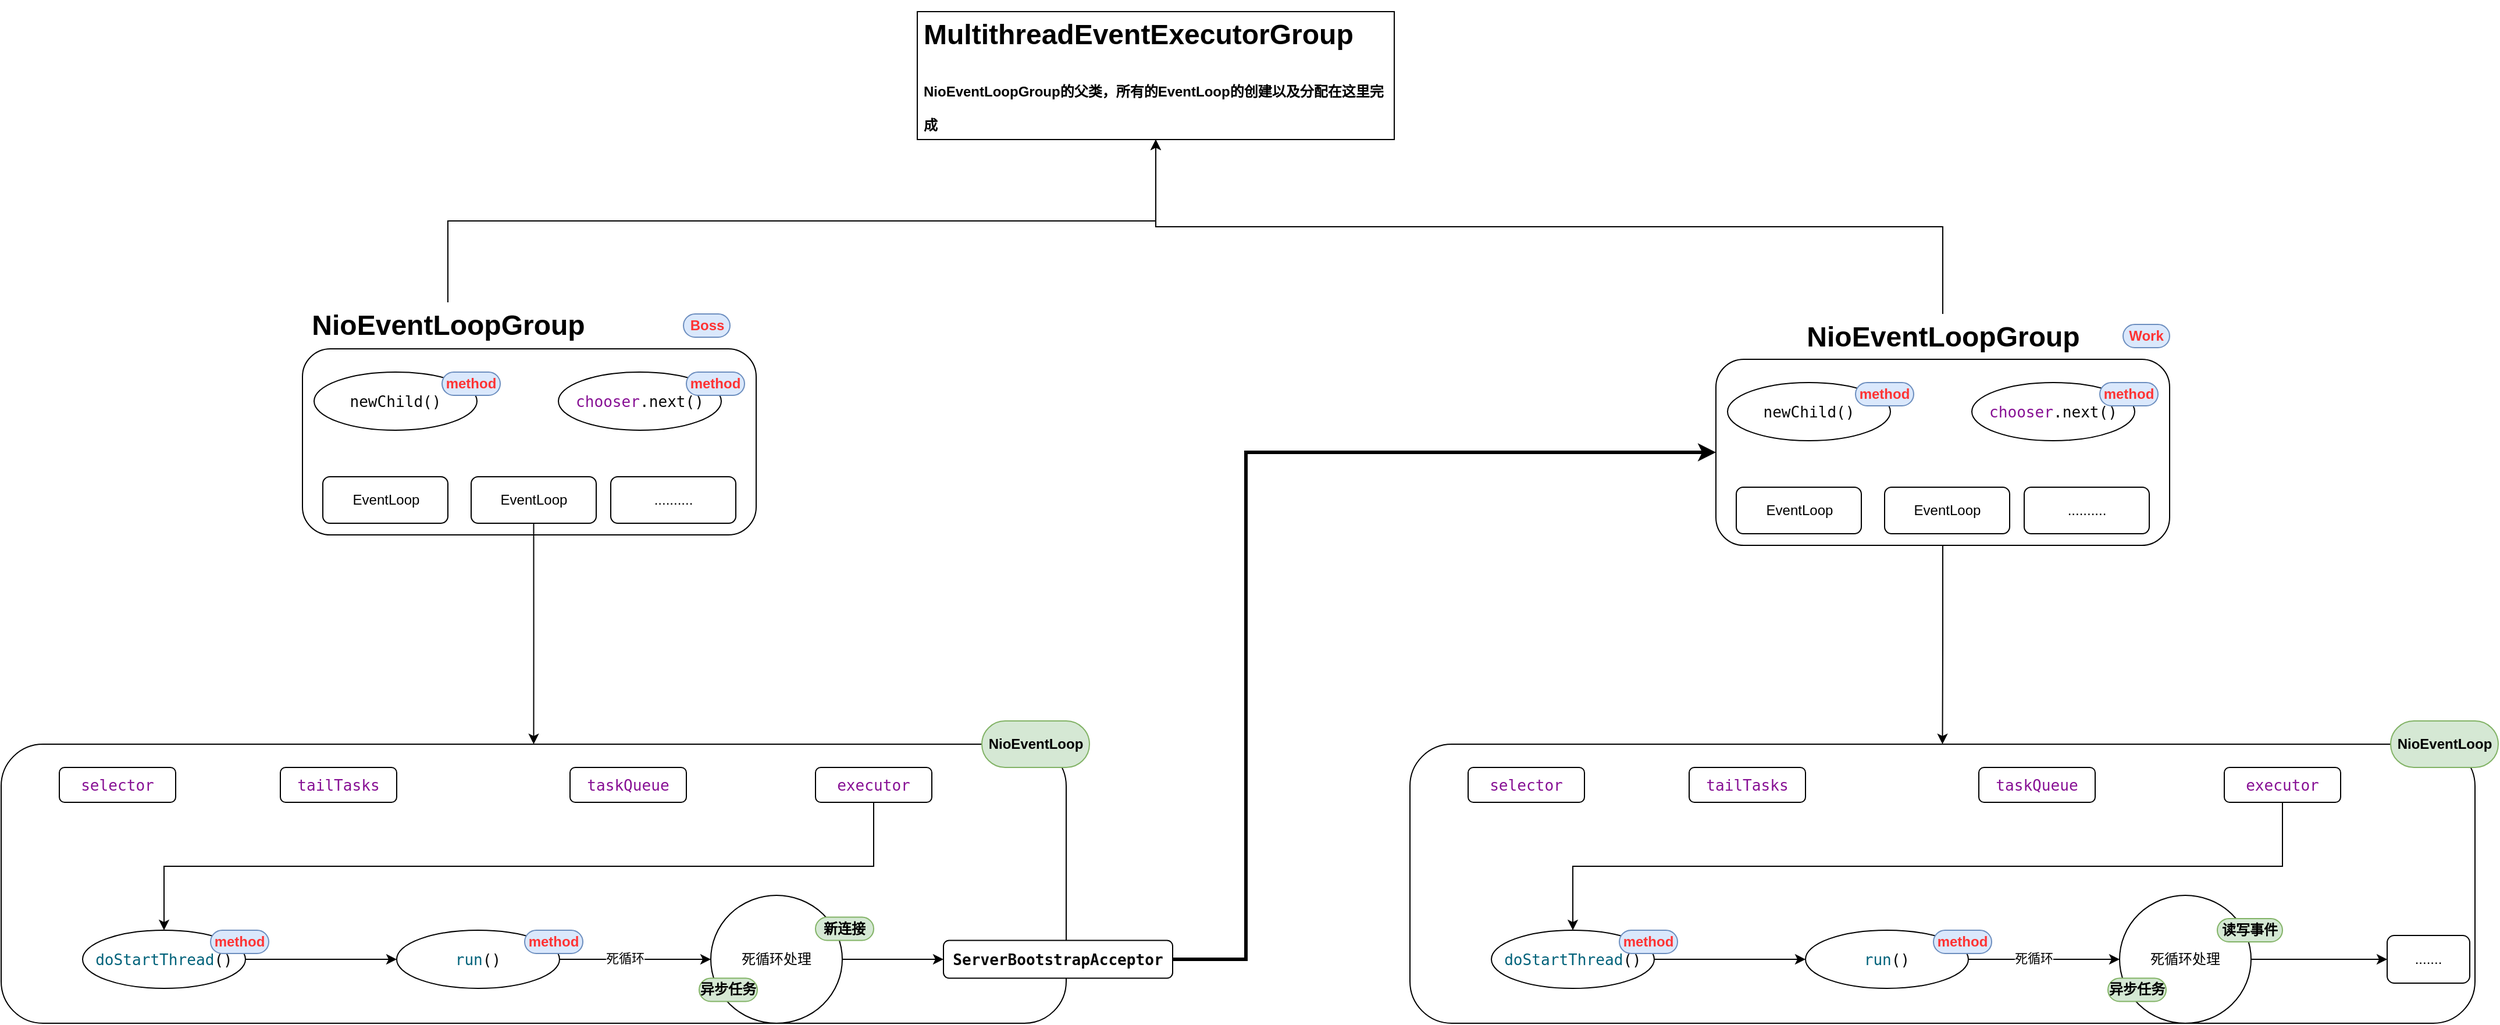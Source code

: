 <mxfile version="13.7.3" type="device" pages="2"><diagram id="DPLfRiPlVles4KZU8BY6" name="Netty事件循环组源码解析图示"><mxGraphModel dx="2062" dy="2422" grid="1" gridSize="10" guides="1" tooltips="1" connect="1" arrows="1" fold="1" page="1" pageScale="1" pageWidth="1600" pageHeight="1200" math="0" shadow="0"><root><mxCell id="0"/><mxCell id="1" parent="0"/><mxCell id="ErT-TXoffb-zw8qR6GOy-1" value="" style="rounded=1;whiteSpace=wrap;html=1;" parent="1" vertex="1"><mxGeometry x="459" y="290" width="390" height="160" as="geometry"/></mxCell><mxCell id="O0YqyGeTRFp6c9ux4xAJ-1" style="edgeStyle=orthogonalEdgeStyle;rounded=0;orthogonalLoop=1;jettySize=auto;html=1;exitX=0.5;exitY=1;exitDx=0;exitDy=0;entryX=0.5;entryY=0;entryDx=0;entryDy=0;" parent="1" source="ErT-TXoffb-zw8qR6GOy-2" target="ErT-TXoffb-zw8qR6GOy-68" edge="1"><mxGeometry relative="1" as="geometry"/></mxCell><mxCell id="ErT-TXoffb-zw8qR6GOy-2" value="" style="rounded=1;whiteSpace=wrap;html=1;" parent="1" vertex="1"><mxGeometry x="1674" y="299" width="390" height="160" as="geometry"/></mxCell><mxCell id="ErT-TXoffb-zw8qR6GOy-12" style="edgeStyle=orthogonalEdgeStyle;rounded=0;orthogonalLoop=1;jettySize=auto;html=1;exitX=0.5;exitY=0;exitDx=0;exitDy=0;" parent="1" source="ErT-TXoffb-zw8qR6GOy-3" target="ErT-TXoffb-zw8qR6GOy-11" edge="1"><mxGeometry relative="1" as="geometry"/></mxCell><mxCell id="ErT-TXoffb-zw8qR6GOy-3" value="&lt;b&gt;&lt;font style=&quot;font-size: 24px&quot;&gt;NioEventLoopGroup&lt;/font&gt;&lt;/b&gt;" style="text;html=1;strokeColor=none;fillColor=none;align=center;verticalAlign=middle;whiteSpace=wrap;rounded=0;" parent="1" vertex="1"><mxGeometry x="411.5" y="250" width="345" height="40" as="geometry"/></mxCell><mxCell id="ErT-TXoffb-zw8qR6GOy-13" style="edgeStyle=orthogonalEdgeStyle;rounded=0;orthogonalLoop=1;jettySize=auto;html=1;exitX=0.5;exitY=0;exitDx=0;exitDy=0;entryX=0.5;entryY=1;entryDx=0;entryDy=0;" parent="1" source="ErT-TXoffb-zw8qR6GOy-4" target="ErT-TXoffb-zw8qR6GOy-11" edge="1"><mxGeometry relative="1" as="geometry"/></mxCell><mxCell id="ErT-TXoffb-zw8qR6GOy-4" value="&lt;b&gt;&lt;font style=&quot;font-size: 24px&quot;&gt;NioEventLoopGroup&lt;/font&gt;&lt;/b&gt;" style="text;html=1;strokeColor=none;fillColor=none;align=center;verticalAlign=middle;whiteSpace=wrap;rounded=0;" parent="1" vertex="1"><mxGeometry x="1696.5" y="260" width="345" height="40" as="geometry"/></mxCell><mxCell id="ErT-TXoffb-zw8qR6GOy-5" value="&lt;b&gt;&lt;font color=&quot;#ff3333&quot;&gt;Boss&lt;/font&gt;&lt;/b&gt;" style="text;html=1;strokeColor=#6c8ebf;align=center;verticalAlign=middle;whiteSpace=wrap;rounded=1;fillColor=#dae8fc;arcSize=50;" parent="1" vertex="1"><mxGeometry x="786.5" y="260" width="40" height="20" as="geometry"/></mxCell><mxCell id="ErT-TXoffb-zw8qR6GOy-6" value="&lt;b&gt;&lt;font color=&quot;#ff3333&quot;&gt;Work&lt;/font&gt;&lt;/b&gt;" style="text;html=1;strokeColor=#6c8ebf;align=center;verticalAlign=middle;whiteSpace=wrap;rounded=1;fillColor=#dae8fc;arcSize=50;" parent="1" vertex="1"><mxGeometry x="2024" y="269" width="40" height="20" as="geometry"/></mxCell><mxCell id="ErT-TXoffb-zw8qR6GOy-7" value="EventLoop" style="rounded=1;whiteSpace=wrap;html=1;fillColor=#ffffff;" parent="1" vertex="1"><mxGeometry x="476.5" y="400" width="107.5" height="40" as="geometry"/></mxCell><mxCell id="ErT-TXoffb-zw8qR6GOy-31" style="edgeStyle=orthogonalEdgeStyle;rounded=0;orthogonalLoop=1;jettySize=auto;html=1;exitX=0.5;exitY=1;exitDx=0;exitDy=0;" parent="1" source="ErT-TXoffb-zw8qR6GOy-9" target="ErT-TXoffb-zw8qR6GOy-30" edge="1"><mxGeometry relative="1" as="geometry"/></mxCell><mxCell id="ErT-TXoffb-zw8qR6GOy-9" value="EventLoop" style="rounded=1;whiteSpace=wrap;html=1;fillColor=#ffffff;" parent="1" vertex="1"><mxGeometry x="604" y="400" width="107.5" height="40" as="geometry"/></mxCell><mxCell id="ErT-TXoffb-zw8qR6GOy-10" value=".........." style="rounded=1;whiteSpace=wrap;html=1;fillColor=#ffffff;" parent="1" vertex="1"><mxGeometry x="724" y="400" width="107.5" height="40" as="geometry"/></mxCell><mxCell id="ErT-TXoffb-zw8qR6GOy-11" value="&lt;h1&gt;MultithreadEventExecutorGroup&lt;/h1&gt;&lt;h1&gt;&lt;span style=&quot;font-size: 12px&quot;&gt;NioEventLoopGroup的父类，所有的EventLoop的创建以及分配在这里完成&lt;/span&gt;&lt;br&gt;&lt;/h1&gt;" style="text;html=1;fillColor=none;spacing=5;spacingTop=-20;whiteSpace=wrap;overflow=hidden;rounded=0;strokeColor=#000000;" parent="1" vertex="1"><mxGeometry x="987.5" width="410" height="110" as="geometry"/></mxCell><mxCell id="ErT-TXoffb-zw8qR6GOy-15" value="EventLoop" style="rounded=1;whiteSpace=wrap;html=1;fillColor=#ffffff;" parent="1" vertex="1"><mxGeometry x="1691.5" y="409" width="107.5" height="40" as="geometry"/></mxCell><mxCell id="ErT-TXoffb-zw8qR6GOy-16" value="EventLoop" style="rounded=1;whiteSpace=wrap;html=1;fillColor=#ffffff;" parent="1" vertex="1"><mxGeometry x="1819" y="409" width="107.5" height="40" as="geometry"/></mxCell><mxCell id="ErT-TXoffb-zw8qR6GOy-17" value=".........." style="rounded=1;whiteSpace=wrap;html=1;fillColor=#ffffff;" parent="1" vertex="1"><mxGeometry x="1939" y="409" width="107.5" height="40" as="geometry"/></mxCell><mxCell id="ErT-TXoffb-zw8qR6GOy-18" value="&lt;pre style=&quot;background-color: #ffffff ; color: #080808 ; font-family: &amp;#34;jetbrains mono&amp;#34; , monospace ; font-size: 9.8pt&quot;&gt;newChild()&lt;/pre&gt;" style="ellipse;whiteSpace=wrap;html=1;rounded=1;strokeColor=#000000;fillColor=#ffffff;" parent="1" vertex="1"><mxGeometry x="469" y="310" width="140" height="50" as="geometry"/></mxCell><mxCell id="ErT-TXoffb-zw8qR6GOy-19" value="&lt;b&gt;&lt;font color=&quot;#ff3333&quot;&gt;method&lt;/font&gt;&lt;/b&gt;" style="text;html=1;strokeColor=#6c8ebf;align=center;verticalAlign=middle;whiteSpace=wrap;rounded=1;fillColor=#dae8fc;arcSize=50;" parent="1" vertex="1"><mxGeometry x="579" y="310" width="50" height="20" as="geometry"/></mxCell><mxCell id="ErT-TXoffb-zw8qR6GOy-22" value="&lt;pre style=&quot;background-color: #ffffff ; color: #080808 ; font-family: &amp;#34;jetbrains mono&amp;#34; , monospace ; font-size: 9.8pt&quot;&gt;&lt;pre style=&quot;font-family: &amp;#34;jetbrains mono&amp;#34; , monospace ; font-size: 9.8pt&quot;&gt;&lt;span style=&quot;color: #871094&quot;&gt;chooser&lt;/span&gt;.next()&lt;/pre&gt;&lt;/pre&gt;" style="ellipse;whiteSpace=wrap;html=1;rounded=1;strokeColor=#000000;fillColor=#ffffff;" parent="1" vertex="1"><mxGeometry x="679" y="310" width="140" height="50" as="geometry"/></mxCell><mxCell id="ErT-TXoffb-zw8qR6GOy-23" value="&lt;b&gt;&lt;font color=&quot;#ff3333&quot;&gt;method&lt;/font&gt;&lt;/b&gt;" style="text;html=1;strokeColor=#6c8ebf;align=center;verticalAlign=middle;whiteSpace=wrap;rounded=1;fillColor=#dae8fc;arcSize=50;" parent="1" vertex="1"><mxGeometry x="789" y="310" width="50" height="20" as="geometry"/></mxCell><mxCell id="ErT-TXoffb-zw8qR6GOy-24" value="&lt;pre style=&quot;background-color: #ffffff ; color: #080808 ; font-family: &amp;#34;jetbrains mono&amp;#34; , monospace ; font-size: 9.8pt&quot;&gt;newChild()&lt;/pre&gt;" style="ellipse;whiteSpace=wrap;html=1;rounded=1;strokeColor=#000000;fillColor=#ffffff;" parent="1" vertex="1"><mxGeometry x="1684" y="319" width="140" height="50" as="geometry"/></mxCell><mxCell id="ErT-TXoffb-zw8qR6GOy-25" value="&lt;b&gt;&lt;font color=&quot;#ff3333&quot;&gt;method&lt;/font&gt;&lt;/b&gt;" style="text;html=1;strokeColor=#6c8ebf;align=center;verticalAlign=middle;whiteSpace=wrap;rounded=1;fillColor=#dae8fc;arcSize=50;" parent="1" vertex="1"><mxGeometry x="1794" y="319" width="50" height="20" as="geometry"/></mxCell><mxCell id="ErT-TXoffb-zw8qR6GOy-26" value="&lt;pre style=&quot;background-color: #ffffff ; color: #080808 ; font-family: &amp;#34;jetbrains mono&amp;#34; , monospace ; font-size: 9.8pt&quot;&gt;&lt;pre style=&quot;font-family: &amp;#34;jetbrains mono&amp;#34; , monospace ; font-size: 9.8pt&quot;&gt;&lt;span style=&quot;color: #871094&quot;&gt;chooser&lt;/span&gt;.next()&lt;/pre&gt;&lt;/pre&gt;" style="ellipse;whiteSpace=wrap;html=1;rounded=1;strokeColor=#000000;fillColor=#ffffff;" parent="1" vertex="1"><mxGeometry x="1894" y="319" width="140" height="50" as="geometry"/></mxCell><mxCell id="ErT-TXoffb-zw8qR6GOy-27" value="&lt;b&gt;&lt;font color=&quot;#ff3333&quot;&gt;method&lt;/font&gt;&lt;/b&gt;" style="text;html=1;strokeColor=#6c8ebf;align=center;verticalAlign=middle;whiteSpace=wrap;rounded=1;fillColor=#dae8fc;arcSize=50;" parent="1" vertex="1"><mxGeometry x="2004" y="319" width="50" height="20" as="geometry"/></mxCell><mxCell id="ErT-TXoffb-zw8qR6GOy-30" value="" style="rounded=1;whiteSpace=wrap;html=1;fillColor=#ffffff;" parent="1" vertex="1"><mxGeometry x="200" y="630" width="915.5" height="240" as="geometry"/></mxCell><mxCell id="ErT-TXoffb-zw8qR6GOy-33" value="&lt;b&gt;NioEventLoop&lt;/b&gt;" style="text;html=1;strokeColor=#82b366;fillColor=#d5e8d4;align=center;verticalAlign=middle;whiteSpace=wrap;rounded=1;arcSize=50;" parent="1" vertex="1"><mxGeometry x="1043" y="610" width="92.5" height="40" as="geometry"/></mxCell><mxCell id="ErT-TXoffb-zw8qR6GOy-34" value="&lt;pre style=&quot;background-color: #ffffff ; color: #080808 ; font-family: &amp;#34;jetbrains mono&amp;#34; , monospace ; font-size: 9.8pt&quot;&gt;&lt;span style=&quot;color: #871094&quot;&gt;selector&lt;/span&gt;&lt;/pre&gt;" style="rounded=1;whiteSpace=wrap;html=1;fillColor=#ffffff;" parent="1" vertex="1"><mxGeometry x="250" y="650" width="100" height="30" as="geometry"/></mxCell><mxCell id="ErT-TXoffb-zw8qR6GOy-35" value="&lt;pre style=&quot;background-color: #ffffff ; color: #080808 ; font-family: &amp;#34;jetbrains mono&amp;#34; , monospace ; font-size: 9.8pt&quot;&gt;&lt;pre style=&quot;font-family: &amp;#34;jetbrains mono&amp;#34; , monospace ; font-size: 9.8pt&quot;&gt;&lt;span style=&quot;color: #871094&quot;&gt;tailTasks&lt;/span&gt;&lt;/pre&gt;&lt;/pre&gt;" style="rounded=1;whiteSpace=wrap;html=1;fillColor=#ffffff;" parent="1" vertex="1"><mxGeometry x="440" y="650" width="100" height="30" as="geometry"/></mxCell><mxCell id="ErT-TXoffb-zw8qR6GOy-40" style="edgeStyle=orthogonalEdgeStyle;rounded=0;orthogonalLoop=1;jettySize=auto;html=1;exitX=0.5;exitY=1;exitDx=0;exitDy=0;entryX=0.5;entryY=0;entryDx=0;entryDy=0;" parent="1" source="ErT-TXoffb-zw8qR6GOy-36" target="ErT-TXoffb-zw8qR6GOy-38" edge="1"><mxGeometry relative="1" as="geometry"/></mxCell><mxCell id="ErT-TXoffb-zw8qR6GOy-36" value="&lt;pre style=&quot;background-color: #ffffff ; color: #080808 ; font-family: &amp;#34;jetbrains mono&amp;#34; , monospace ; font-size: 9.8pt&quot;&gt;&lt;pre style=&quot;font-family: &amp;#34;jetbrains mono&amp;#34; , monospace ; font-size: 9.8pt&quot;&gt;&lt;pre style=&quot;font-family: &amp;#34;jetbrains mono&amp;#34; , monospace ; font-size: 9.8pt&quot;&gt;&lt;span style=&quot;color: #871094&quot;&gt;executor&lt;/span&gt;&lt;/pre&gt;&lt;/pre&gt;&lt;/pre&gt;" style="rounded=1;whiteSpace=wrap;html=1;fillColor=#ffffff;" parent="1" vertex="1"><mxGeometry x="900" y="650" width="100" height="30" as="geometry"/></mxCell><mxCell id="ErT-TXoffb-zw8qR6GOy-37" value="&lt;pre style=&quot;background-color: #ffffff ; color: #080808 ; font-family: &amp;#34;jetbrains mono&amp;#34; , monospace ; font-size: 9.8pt&quot;&gt;&lt;pre style=&quot;font-family: &amp;#34;jetbrains mono&amp;#34; , monospace ; font-size: 9.8pt&quot;&gt;&lt;pre style=&quot;font-family: &amp;#34;jetbrains mono&amp;#34; , monospace ; font-size: 9.8pt&quot;&gt;&lt;span style=&quot;color: #871094&quot;&gt;taskQueue&lt;/span&gt;&lt;/pre&gt;&lt;/pre&gt;&lt;/pre&gt;" style="rounded=1;whiteSpace=wrap;html=1;fillColor=#ffffff;" parent="1" vertex="1"><mxGeometry x="689" y="650" width="100" height="30" as="geometry"/></mxCell><mxCell id="ErT-TXoffb-zw8qR6GOy-43" style="edgeStyle=orthogonalEdgeStyle;rounded=0;orthogonalLoop=1;jettySize=auto;html=1;exitX=1;exitY=0.5;exitDx=0;exitDy=0;entryX=0;entryY=0.5;entryDx=0;entryDy=0;" parent="1" source="ErT-TXoffb-zw8qR6GOy-38" target="ErT-TXoffb-zw8qR6GOy-41" edge="1"><mxGeometry relative="1" as="geometry"/></mxCell><mxCell id="ErT-TXoffb-zw8qR6GOy-38" value="&lt;pre style=&quot;background-color: #ffffff ; color: #080808 ; font-family: &amp;#34;jetbrains mono&amp;#34; , monospace ; font-size: 9.8pt&quot;&gt;&lt;span style=&quot;color: rgb(0 , 98 , 122) ; font-family: &amp;#34;jetbrains mono&amp;#34; , monospace ; font-size: 9.8pt&quot;&gt;doStartThread&lt;/span&gt;()&lt;/pre&gt;" style="ellipse;whiteSpace=wrap;html=1;rounded=1;strokeColor=#000000;fillColor=#ffffff;" parent="1" vertex="1"><mxGeometry x="270" y="790" width="140" height="50" as="geometry"/></mxCell><mxCell id="ErT-TXoffb-zw8qR6GOy-39" value="&lt;b&gt;&lt;font color=&quot;#ff3333&quot;&gt;method&lt;/font&gt;&lt;/b&gt;" style="text;html=1;strokeColor=#6c8ebf;align=center;verticalAlign=middle;whiteSpace=wrap;rounded=1;fillColor=#dae8fc;arcSize=50;" parent="1" vertex="1"><mxGeometry x="380" y="790" width="50" height="20" as="geometry"/></mxCell><mxCell id="ErT-TXoffb-zw8qR6GOy-45" style="edgeStyle=orthogonalEdgeStyle;rounded=0;orthogonalLoop=1;jettySize=auto;html=1;exitX=1;exitY=0.5;exitDx=0;exitDy=0;entryX=0;entryY=0.5;entryDx=0;entryDy=0;" parent="1" source="ErT-TXoffb-zw8qR6GOy-41" target="ErT-TXoffb-zw8qR6GOy-65" edge="1"><mxGeometry relative="1" as="geometry"/></mxCell><mxCell id="ErT-TXoffb-zw8qR6GOy-46" value="死循环" style="edgeLabel;html=1;align=center;verticalAlign=middle;resizable=0;points=[];" parent="ErT-TXoffb-zw8qR6GOy-45" vertex="1" connectable="0"><mxGeometry x="-0.146" y="1" relative="1" as="geometry"><mxPoint as="offset"/></mxGeometry></mxCell><mxCell id="ErT-TXoffb-zw8qR6GOy-41" value="&lt;pre style=&quot;background-color: #ffffff ; color: #080808 ; font-family: &amp;#34;jetbrains mono&amp;#34; , monospace ; font-size: 9.8pt&quot;&gt;&lt;span style=&quot;color: rgb(0 , 98 , 122) ; font-family: &amp;#34;jetbrains mono&amp;#34; , monospace ; font-size: 9.8pt&quot;&gt;run&lt;/span&gt;()&lt;/pre&gt;" style="ellipse;whiteSpace=wrap;html=1;rounded=1;strokeColor=#000000;fillColor=#ffffff;" parent="1" vertex="1"><mxGeometry x="540" y="790" width="140" height="50" as="geometry"/></mxCell><mxCell id="ErT-TXoffb-zw8qR6GOy-42" value="&lt;b&gt;&lt;font color=&quot;#ff3333&quot;&gt;method&lt;/font&gt;&lt;/b&gt;" style="text;html=1;strokeColor=#6c8ebf;align=center;verticalAlign=middle;whiteSpace=wrap;rounded=1;fillColor=#dae8fc;arcSize=50;" parent="1" vertex="1"><mxGeometry x="650" y="790" width="50" height="20" as="geometry"/></mxCell><mxCell id="ErT-TXoffb-zw8qR6GOy-84" style="edgeStyle=orthogonalEdgeStyle;rounded=0;orthogonalLoop=1;jettySize=auto;html=1;exitX=1;exitY=0.5;exitDx=0;exitDy=0;entryX=0;entryY=0.5;entryDx=0;entryDy=0;strokeWidth=3;" parent="1" source="ErT-TXoffb-zw8qR6GOy-44" target="ErT-TXoffb-zw8qR6GOy-2" edge="1"><mxGeometry relative="1" as="geometry"><Array as="points"><mxPoint x="1270" y="815"/><mxPoint x="1270" y="379"/></Array></mxGeometry></mxCell><mxCell id="ErT-TXoffb-zw8qR6GOy-44" value="&lt;pre style=&quot;background-color: #ffffff ; color: #080808 ; font-family: &amp;#34;jetbrains mono&amp;#34; , monospace ; font-size: 9.8pt&quot;&gt;&lt;b&gt;ServerBootstrapAcceptor&lt;/b&gt;&lt;/pre&gt;" style="rounded=1;whiteSpace=wrap;html=1;strokeColor=#000000;fillColor=#ffffff;" parent="1" vertex="1"><mxGeometry x="1010" y="798.75" width="197" height="32.5" as="geometry"/></mxCell><mxCell id="ErT-TXoffb-zw8qR6GOy-67" style="edgeStyle=orthogonalEdgeStyle;rounded=0;orthogonalLoop=1;jettySize=auto;html=1;exitX=1;exitY=0.5;exitDx=0;exitDy=0;entryX=0;entryY=0.5;entryDx=0;entryDy=0;strokeWidth=1;" parent="1" source="ErT-TXoffb-zw8qR6GOy-65" target="ErT-TXoffb-zw8qR6GOy-44" edge="1"><mxGeometry relative="1" as="geometry"/></mxCell><mxCell id="ErT-TXoffb-zw8qR6GOy-65" value="死循环处理" style="ellipse;whiteSpace=wrap;html=1;rounded=1;strokeColor=#000000;fillColor=#ffffff;" parent="1" vertex="1"><mxGeometry x="810" y="760" width="113" height="110" as="geometry"/></mxCell><mxCell id="ErT-TXoffb-zw8qR6GOy-68" value="" style="rounded=1;whiteSpace=wrap;html=1;fillColor=#ffffff;" parent="1" vertex="1"><mxGeometry x="1411" y="630" width="915.5" height="240" as="geometry"/></mxCell><mxCell id="ErT-TXoffb-zw8qR6GOy-69" value="&lt;b&gt;NioEventLoop&lt;/b&gt;" style="text;html=1;strokeColor=#82b366;fillColor=#d5e8d4;align=center;verticalAlign=middle;whiteSpace=wrap;rounded=1;arcSize=50;" parent="1" vertex="1"><mxGeometry x="2254" y="610" width="92.5" height="40" as="geometry"/></mxCell><mxCell id="ErT-TXoffb-zw8qR6GOy-70" value="&lt;pre style=&quot;background-color: #ffffff ; color: #080808 ; font-family: &amp;#34;jetbrains mono&amp;#34; , monospace ; font-size: 9.8pt&quot;&gt;&lt;span style=&quot;color: #871094&quot;&gt;selector&lt;/span&gt;&lt;/pre&gt;" style="rounded=1;whiteSpace=wrap;html=1;fillColor=#ffffff;" parent="1" vertex="1"><mxGeometry x="1461" y="650" width="100" height="30" as="geometry"/></mxCell><mxCell id="ErT-TXoffb-zw8qR6GOy-71" value="&lt;pre style=&quot;background-color: #ffffff ; color: #080808 ; font-family: &amp;#34;jetbrains mono&amp;#34; , monospace ; font-size: 9.8pt&quot;&gt;&lt;pre style=&quot;font-family: &amp;#34;jetbrains mono&amp;#34; , monospace ; font-size: 9.8pt&quot;&gt;&lt;span style=&quot;color: #871094&quot;&gt;tailTasks&lt;/span&gt;&lt;/pre&gt;&lt;/pre&gt;" style="rounded=1;whiteSpace=wrap;html=1;fillColor=#ffffff;" parent="1" vertex="1"><mxGeometry x="1651" y="650" width="100" height="30" as="geometry"/></mxCell><mxCell id="ErT-TXoffb-zw8qR6GOy-72" style="edgeStyle=orthogonalEdgeStyle;rounded=0;orthogonalLoop=1;jettySize=auto;html=1;exitX=0.5;exitY=1;exitDx=0;exitDy=0;entryX=0.5;entryY=0;entryDx=0;entryDy=0;" parent="1" source="ErT-TXoffb-zw8qR6GOy-73" target="ErT-TXoffb-zw8qR6GOy-76" edge="1"><mxGeometry relative="1" as="geometry"/></mxCell><mxCell id="ErT-TXoffb-zw8qR6GOy-73" value="&lt;pre style=&quot;background-color: #ffffff ; color: #080808 ; font-family: &amp;#34;jetbrains mono&amp;#34; , monospace ; font-size: 9.8pt&quot;&gt;&lt;pre style=&quot;font-family: &amp;#34;jetbrains mono&amp;#34; , monospace ; font-size: 9.8pt&quot;&gt;&lt;pre style=&quot;font-family: &amp;#34;jetbrains mono&amp;#34; , monospace ; font-size: 9.8pt&quot;&gt;&lt;span style=&quot;color: #871094&quot;&gt;executor&lt;/span&gt;&lt;/pre&gt;&lt;/pre&gt;&lt;/pre&gt;" style="rounded=1;whiteSpace=wrap;html=1;fillColor=#ffffff;" parent="1" vertex="1"><mxGeometry x="2111" y="650" width="100" height="30" as="geometry"/></mxCell><mxCell id="ErT-TXoffb-zw8qR6GOy-74" value="&lt;pre style=&quot;background-color: #ffffff ; color: #080808 ; font-family: &amp;#34;jetbrains mono&amp;#34; , monospace ; font-size: 9.8pt&quot;&gt;&lt;pre style=&quot;font-family: &amp;#34;jetbrains mono&amp;#34; , monospace ; font-size: 9.8pt&quot;&gt;&lt;pre style=&quot;font-family: &amp;#34;jetbrains mono&amp;#34; , monospace ; font-size: 9.8pt&quot;&gt;&lt;span style=&quot;color: #871094&quot;&gt;taskQueue&lt;/span&gt;&lt;/pre&gt;&lt;/pre&gt;&lt;/pre&gt;" style="rounded=1;whiteSpace=wrap;html=1;fillColor=#ffffff;" parent="1" vertex="1"><mxGeometry x="1900" y="650" width="100" height="30" as="geometry"/></mxCell><mxCell id="ErT-TXoffb-zw8qR6GOy-75" style="edgeStyle=orthogonalEdgeStyle;rounded=0;orthogonalLoop=1;jettySize=auto;html=1;exitX=1;exitY=0.5;exitDx=0;exitDy=0;entryX=0;entryY=0.5;entryDx=0;entryDy=0;" parent="1" source="ErT-TXoffb-zw8qR6GOy-76" target="ErT-TXoffb-zw8qR6GOy-80" edge="1"><mxGeometry relative="1" as="geometry"/></mxCell><mxCell id="ErT-TXoffb-zw8qR6GOy-76" value="&lt;pre style=&quot;background-color: #ffffff ; color: #080808 ; font-family: &amp;#34;jetbrains mono&amp;#34; , monospace ; font-size: 9.8pt&quot;&gt;&lt;span style=&quot;color: rgb(0 , 98 , 122) ; font-family: &amp;#34;jetbrains mono&amp;#34; , monospace ; font-size: 9.8pt&quot;&gt;doStartThread&lt;/span&gt;()&lt;/pre&gt;" style="ellipse;whiteSpace=wrap;html=1;rounded=1;strokeColor=#000000;fillColor=#ffffff;" parent="1" vertex="1"><mxGeometry x="1481" y="790" width="140" height="50" as="geometry"/></mxCell><mxCell id="ErT-TXoffb-zw8qR6GOy-77" value="&lt;b&gt;&lt;font color=&quot;#ff3333&quot;&gt;method&lt;/font&gt;&lt;/b&gt;" style="text;html=1;strokeColor=#6c8ebf;align=center;verticalAlign=middle;whiteSpace=wrap;rounded=1;fillColor=#dae8fc;arcSize=50;" parent="1" vertex="1"><mxGeometry x="1591" y="790" width="50" height="20" as="geometry"/></mxCell><mxCell id="ErT-TXoffb-zw8qR6GOy-78" style="edgeStyle=orthogonalEdgeStyle;rounded=0;orthogonalLoop=1;jettySize=auto;html=1;exitX=1;exitY=0.5;exitDx=0;exitDy=0;entryX=0;entryY=0.5;entryDx=0;entryDy=0;" parent="1" source="ErT-TXoffb-zw8qR6GOy-80" target="ErT-TXoffb-zw8qR6GOy-83" edge="1"><mxGeometry relative="1" as="geometry"/></mxCell><mxCell id="ErT-TXoffb-zw8qR6GOy-79" value="死循环" style="edgeLabel;html=1;align=center;verticalAlign=middle;resizable=0;points=[];" parent="ErT-TXoffb-zw8qR6GOy-78" vertex="1" connectable="0"><mxGeometry x="-0.146" y="1" relative="1" as="geometry"><mxPoint as="offset"/></mxGeometry></mxCell><mxCell id="ErT-TXoffb-zw8qR6GOy-80" value="&lt;pre style=&quot;background-color: #ffffff ; color: #080808 ; font-family: &amp;#34;jetbrains mono&amp;#34; , monospace ; font-size: 9.8pt&quot;&gt;&lt;span style=&quot;color: rgb(0 , 98 , 122) ; font-family: &amp;#34;jetbrains mono&amp;#34; , monospace ; font-size: 9.8pt&quot;&gt;run&lt;/span&gt;()&lt;/pre&gt;" style="ellipse;whiteSpace=wrap;html=1;rounded=1;strokeColor=#000000;fillColor=#ffffff;" parent="1" vertex="1"><mxGeometry x="1751" y="790" width="140" height="50" as="geometry"/></mxCell><mxCell id="ErT-TXoffb-zw8qR6GOy-81" value="&lt;b&gt;&lt;font color=&quot;#ff3333&quot;&gt;method&lt;/font&gt;&lt;/b&gt;" style="text;html=1;strokeColor=#6c8ebf;align=center;verticalAlign=middle;whiteSpace=wrap;rounded=1;fillColor=#dae8fc;arcSize=50;" parent="1" vertex="1"><mxGeometry x="1861" y="790" width="50" height="20" as="geometry"/></mxCell><mxCell id="ErT-TXoffb-zw8qR6GOy-82" style="edgeStyle=orthogonalEdgeStyle;rounded=0;orthogonalLoop=1;jettySize=auto;html=1;exitX=1;exitY=0.5;exitDx=0;exitDy=0;strokeWidth=1;" parent="1" source="ErT-TXoffb-zw8qR6GOy-83" target="ErT-TXoffb-zw8qR6GOy-90" edge="1"><mxGeometry relative="1" as="geometry"><mxPoint x="2221" y="815" as="targetPoint"/></mxGeometry></mxCell><mxCell id="ErT-TXoffb-zw8qR6GOy-83" value="&lt;span&gt;死循环处理&lt;/span&gt;" style="ellipse;whiteSpace=wrap;html=1;rounded=1;strokeColor=#000000;fillColor=#ffffff;" parent="1" vertex="1"><mxGeometry x="2021" y="760" width="113" height="110" as="geometry"/></mxCell><mxCell id="ErT-TXoffb-zw8qR6GOy-85" value="&lt;b&gt;新连接&lt;/b&gt;" style="text;html=1;strokeColor=#82b366;fillColor=#d5e8d4;align=center;verticalAlign=middle;whiteSpace=wrap;rounded=1;arcSize=50;" parent="1" vertex="1"><mxGeometry x="900" y="778.75" width="50" height="20" as="geometry"/></mxCell><mxCell id="ErT-TXoffb-zw8qR6GOy-87" value="&lt;b&gt;异步任务&lt;/b&gt;" style="text;html=1;strokeColor=#82b366;fillColor=#d5e8d4;align=center;verticalAlign=middle;whiteSpace=wrap;rounded=1;arcSize=50;" parent="1" vertex="1"><mxGeometry x="800" y="831.25" width="50" height="20" as="geometry"/></mxCell><mxCell id="ErT-TXoffb-zw8qR6GOy-88" value="&lt;b&gt;异步任务&lt;/b&gt;" style="text;html=1;strokeColor=#82b366;fillColor=#d5e8d4;align=center;verticalAlign=middle;whiteSpace=wrap;rounded=1;arcSize=50;" parent="1" vertex="1"><mxGeometry x="2011" y="831.25" width="50" height="20" as="geometry"/></mxCell><mxCell id="ErT-TXoffb-zw8qR6GOy-89" value="&lt;b&gt;读写事件&lt;/b&gt;" style="text;html=1;strokeColor=#82b366;fillColor=#d5e8d4;align=center;verticalAlign=middle;whiteSpace=wrap;rounded=1;arcSize=50;" parent="1" vertex="1"><mxGeometry x="2105" y="780" width="56" height="20" as="geometry"/></mxCell><mxCell id="ErT-TXoffb-zw8qR6GOy-90" value="......." style="rounded=1;whiteSpace=wrap;html=1;strokeColor=#000000;fillColor=#ffffff;" parent="1" vertex="1"><mxGeometry x="2251" y="794.5" width="71" height="41" as="geometry"/></mxCell></root></mxGraphModel></diagram><diagram id="RhwS6WWJ1g1prPx5mBB3" name="pIpeline的构建及使用"><mxGraphModel dx="2062" dy="1222" grid="1" gridSize="10" guides="1" tooltips="1" connect="1" arrows="1" fold="1" page="1" pageScale="1" pageWidth="1600" pageHeight="1200" background="none" math="0" shadow="0"><root><mxCell id="ZMtd46VmDZRqpDdYT6k2-0"/><mxCell id="ZMtd46VmDZRqpDdYT6k2-1" parent="ZMtd46VmDZRqpDdYT6k2-0"/><mxCell id="8HorEAHd5-pY06yBP0Bh-3" style="edgeStyle=orthogonalEdgeStyle;rounded=0;orthogonalLoop=1;jettySize=auto;html=1;exitX=1;exitY=0.25;exitDx=0;exitDy=0;entryX=0;entryY=0.25;entryDx=0;entryDy=0;" parent="ZMtd46VmDZRqpDdYT6k2-1" source="8HorEAHd5-pY06yBP0Bh-1" target="8HorEAHd5-pY06yBP0Bh-2" edge="1"><mxGeometry relative="1" as="geometry"/></mxCell><mxCell id="8HorEAHd5-pY06yBP0Bh-1" value="&lt;font color=&quot;#ffffff&quot; size=&quot;1&quot;&gt;&lt;b style=&quot;font-size: 14px&quot;&gt;Head&lt;/b&gt;&lt;/font&gt;" style="rounded=1;whiteSpace=wrap;html=1;fillColor=#808080;" parent="ZMtd46VmDZRqpDdYT6k2-1" vertex="1"><mxGeometry x="720" y="83" width="120" height="60" as="geometry"/></mxCell><mxCell id="8HorEAHd5-pY06yBP0Bh-4" style="edgeStyle=orthogonalEdgeStyle;rounded=0;orthogonalLoop=1;jettySize=auto;html=1;exitX=0;exitY=0.75;exitDx=0;exitDy=0;entryX=1;entryY=0.75;entryDx=0;entryDy=0;" parent="ZMtd46VmDZRqpDdYT6k2-1" source="8HorEAHd5-pY06yBP0Bh-2" target="8HorEAHd5-pY06yBP0Bh-1" edge="1"><mxGeometry relative="1" as="geometry"/></mxCell><mxCell id="8HorEAHd5-pY06yBP0Bh-2" value="&lt;font color=&quot;#ffffff&quot; style=&quot;font-size: 14px&quot;&gt;&lt;b&gt;Tail&lt;/b&gt;&lt;/font&gt;" style="rounded=1;whiteSpace=wrap;html=1;fillColor=#808080;" parent="ZMtd46VmDZRqpDdYT6k2-1" vertex="1"><mxGeometry x="1270" y="83" width="120" height="60" as="geometry"/></mxCell><mxCell id="8HorEAHd5-pY06yBP0Bh-5" value="&lt;h1&gt;初始化socketChannel&lt;/h1&gt;&lt;p&gt;在初始化的时候会进行两个节点的初始化，即途中的Head节点和Tail节点，双向链表结构&lt;/p&gt;" style="text;html=1;fillColor=none;spacing=5;spacingTop=-20;whiteSpace=wrap;overflow=hidden;rounded=0;strokeColor=#000000;" parent="ZMtd46VmDZRqpDdYT6k2-1" vertex="1"><mxGeometry x="1430" y="60" width="310" height="90" as="geometry"/></mxCell><mxCell id="8HorEAHd5-pY06yBP0Bh-8" style="edgeStyle=orthogonalEdgeStyle;rounded=0;orthogonalLoop=1;jettySize=auto;html=1;exitX=1;exitY=0.333;exitDx=0;exitDy=0;exitPerimeter=0;" parent="ZMtd46VmDZRqpDdYT6k2-1" source="8HorEAHd5-pY06yBP0Bh-6" target="8HorEAHd5-pY06yBP0Bh-7" edge="1"><mxGeometry relative="1" as="geometry"/></mxCell><mxCell id="8HorEAHd5-pY06yBP0Bh-6" value="Actor" style="shape=umlActor;verticalLabelPosition=bottom;verticalAlign=top;html=1;outlineConnect=0;strokeColor=#000000;" parent="ZMtd46VmDZRqpDdYT6k2-1" vertex="1"><mxGeometry x="80" y="380" width="30" height="60" as="geometry"/></mxCell><mxCell id="8HorEAHd5-pY06yBP0Bh-10" style="edgeStyle=orthogonalEdgeStyle;rounded=0;orthogonalLoop=1;jettySize=auto;html=1;exitX=1;exitY=0.5;exitDx=0;exitDy=0;" parent="ZMtd46VmDZRqpDdYT6k2-1" source="8HorEAHd5-pY06yBP0Bh-7" target="8HorEAHd5-pY06yBP0Bh-9" edge="1"><mxGeometry relative="1" as="geometry"/></mxCell><mxCell id="8HorEAHd5-pY06yBP0Bh-7" value="&lt;b&gt;addLast()方法&amp;nbsp; &amp;nbsp; &amp;nbsp; &amp;nbsp;&amp;nbsp;&lt;/b&gt;" style="triangle;whiteSpace=wrap;html=1;strokeColor=#000000;" parent="ZMtd46VmDZRqpDdYT6k2-1" vertex="1"><mxGeometry x="160" y="360" width="130" height="80" as="geometry"/></mxCell><mxCell id="8HorEAHd5-pY06yBP0Bh-42" style="edgeStyle=orthogonalEdgeStyle;rounded=0;orthogonalLoop=1;jettySize=auto;html=1;exitX=1;exitY=0.5;exitDx=0;exitDy=0;entryX=0;entryY=0.5;entryDx=0;entryDy=0;" parent="ZMtd46VmDZRqpDdYT6k2-1" source="8HorEAHd5-pY06yBP0Bh-9" target="8HorEAHd5-pY06yBP0Bh-41" edge="1"><mxGeometry relative="1" as="geometry"/></mxCell><mxCell id="8HorEAHd5-pY06yBP0Bh-9" value="&lt;pre style=&quot;background-color: #ffffff ; color: #080808 ; font-family: &amp;#34;jetbrains mono&amp;#34; , monospace ; font-size: 11.3pt&quot;&gt;&lt;b&gt;Inbound|Outbound节点&lt;/b&gt;&lt;/pre&gt;" style="rounded=1;whiteSpace=wrap;html=1;" parent="ZMtd46VmDZRqpDdYT6k2-1" vertex="1"><mxGeometry x="350" y="370" width="230" height="60" as="geometry"/></mxCell><mxCell id="zH2cMp4uOhO-87s8xqzx-0" style="edgeStyle=orthogonalEdgeStyle;rounded=0;orthogonalLoop=1;jettySize=auto;html=1;exitX=1;exitY=0.25;exitDx=0;exitDy=0;entryX=0;entryY=0.25;entryDx=0;entryDy=0;dashed=1;" parent="ZMtd46VmDZRqpDdYT6k2-1" source="8HorEAHd5-pY06yBP0Bh-12" target="8HorEAHd5-pY06yBP0Bh-14" edge="1"><mxGeometry relative="1" as="geometry"/></mxCell><mxCell id="zH2cMp4uOhO-87s8xqzx-2" style="edgeStyle=orthogonalEdgeStyle;rounded=0;orthogonalLoop=1;jettySize=auto;html=1;exitX=1;exitY=0;exitDx=0;exitDy=0;entryX=0;entryY=0.75;entryDx=0;entryDy=0;" parent="ZMtd46VmDZRqpDdYT6k2-1" source="8HorEAHd5-pY06yBP0Bh-12" target="8HorEAHd5-pY06yBP0Bh-15" edge="1"><mxGeometry relative="1" as="geometry"/></mxCell><mxCell id="8HorEAHd5-pY06yBP0Bh-12" value="&lt;b&gt;&lt;font style=&quot;font-size: 14px&quot; color=&quot;#ffffff&quot;&gt;Head&lt;/font&gt;&lt;/b&gt;" style="rounded=1;whiteSpace=wrap;html=1;fillColor=#808080;" parent="ZMtd46VmDZRqpDdYT6k2-1" vertex="1"><mxGeometry x="720" y="655" width="120" height="60" as="geometry"/></mxCell><mxCell id="zH2cMp4uOhO-87s8xqzx-1" style="edgeStyle=orthogonalEdgeStyle;rounded=0;orthogonalLoop=1;jettySize=auto;html=1;exitX=0;exitY=0.75;exitDx=0;exitDy=0;entryX=1;entryY=0.75;entryDx=0;entryDy=0;dashed=1;" parent="ZMtd46VmDZRqpDdYT6k2-1" source="8HorEAHd5-pY06yBP0Bh-14" target="8HorEAHd5-pY06yBP0Bh-12" edge="1"><mxGeometry relative="1" as="geometry"/></mxCell><mxCell id="zH2cMp4uOhO-87s8xqzx-4" style="edgeStyle=orthogonalEdgeStyle;rounded=0;orthogonalLoop=1;jettySize=auto;html=1;exitX=0;exitY=0;exitDx=0;exitDy=0;entryX=1;entryY=0.75;entryDx=0;entryDy=0;" parent="ZMtd46VmDZRqpDdYT6k2-1" source="8HorEAHd5-pY06yBP0Bh-14" target="8HorEAHd5-pY06yBP0Bh-15" edge="1"><mxGeometry relative="1" as="geometry"/></mxCell><mxCell id="8HorEAHd5-pY06yBP0Bh-14" value="&lt;b&gt;&lt;font style=&quot;font-size: 14px&quot; color=&quot;#ffffff&quot;&gt;Tail&lt;/font&gt;&lt;/b&gt;" style="rounded=1;whiteSpace=wrap;html=1;fillColor=#808080;" parent="ZMtd46VmDZRqpDdYT6k2-1" vertex="1"><mxGeometry x="1270" y="655" width="120" height="60" as="geometry"/></mxCell><mxCell id="zH2cMp4uOhO-87s8xqzx-3" style="edgeStyle=orthogonalEdgeStyle;rounded=0;orthogonalLoop=1;jettySize=auto;html=1;exitX=0;exitY=0.25;exitDx=0;exitDy=0;entryX=0.75;entryY=0;entryDx=0;entryDy=0;" parent="ZMtd46VmDZRqpDdYT6k2-1" source="8HorEAHd5-pY06yBP0Bh-15" target="8HorEAHd5-pY06yBP0Bh-12" edge="1"><mxGeometry relative="1" as="geometry"/></mxCell><mxCell id="zH2cMp4uOhO-87s8xqzx-5" style="edgeStyle=orthogonalEdgeStyle;rounded=0;orthogonalLoop=1;jettySize=auto;html=1;exitX=1;exitY=0.25;exitDx=0;exitDy=0;entryX=0.325;entryY=0;entryDx=0;entryDy=0;entryPerimeter=0;" parent="ZMtd46VmDZRqpDdYT6k2-1" source="8HorEAHd5-pY06yBP0Bh-15" target="8HorEAHd5-pY06yBP0Bh-14" edge="1"><mxGeometry relative="1" as="geometry"/></mxCell><mxCell id="8HorEAHd5-pY06yBP0Bh-15" value="&lt;pre style=&quot;background-color: #ffffff ; color: #080808 ; font-family: &amp;#34;jetbrains mono&amp;#34; , monospace ; font-size: 11.3pt&quot;&gt;&lt;b&gt;Inbound|Outbound节点&lt;/b&gt;&lt;/pre&gt;" style="rounded=1;whiteSpace=wrap;html=1;" parent="ZMtd46VmDZRqpDdYT6k2-1" vertex="1"><mxGeometry x="930" y="580" width="230" height="60" as="geometry"/></mxCell><mxCell id="8HorEAHd5-pY06yBP0Bh-21" value="&lt;h1&gt;添加一个节点A的时候&lt;/h1&gt;&lt;b style=&quot;font-size: 15px ; line-height: 140%&quot;&gt;1. 先获取到tail节点的前置节点&amp;nbsp; &amp;nbsp; &amp;nbsp; &amp;nbsp; &amp;nbsp; &amp;nbsp; &amp;nbsp; &amp;nbsp; &amp;nbsp;prev =&amp;nbsp;&lt;span style=&quot;color: rgb(135 , 16 , 148)&quot;&gt;tail&lt;/span&gt;&lt;span style=&quot;background-color: rgb(255 , 255 , 255) ; color: rgb(8 , 8 , 8)&quot;&gt;.&lt;/span&gt;&lt;span style=&quot;color: rgb(135 , 16 , 148)&quot;&gt;prev&lt;/span&gt;&lt;br&gt;2. 将添加节点A的前置节点设置为&amp;nbsp; &amp;nbsp; &amp;nbsp; &amp;nbsp; &amp;nbsp; &amp;nbsp; prev&amp;nbsp;&amp;nbsp;&lt;span style=&quot;background-color: rgb(255 , 255 , 255) ; color: rgb(8 , 8 , 8)&quot;&gt;newCtx.&lt;/span&gt;&lt;span style=&quot;color: rgb(135 , 16 , 148)&quot;&gt;prev &lt;/span&gt;&lt;span style=&quot;background-color: rgb(255 , 255 , 255) ; color: rgb(8 , 8 , 8)&quot;&gt;= &lt;/span&gt;&lt;span&gt;prev&lt;/span&gt;&lt;br&gt;&lt;span&gt;3. 将添加节点A的后置节点设置为tail&amp;nbsp; &amp;nbsp; &amp;nbsp; &amp;nbsp;&lt;/span&gt;&lt;span style=&quot;background-color: rgb(255 , 255 , 255) ; color: rgb(8 , 8 , 8)&quot;&gt;newCtx.&lt;/span&gt;&lt;span style=&quot;color: rgb(135 , 16 , 148)&quot;&gt;next &lt;/span&gt;&lt;span style=&quot;background-color: rgb(255 , 255 , 255) ; color: rgb(8 , 8 , 8)&quot;&gt;= &lt;/span&gt;&lt;span style=&quot;color: rgb(135 , 16 , 148)&quot;&gt;tail&lt;/span&gt;&lt;span style=&quot;background-color: rgb(255 , 255 , 255) ; color: rgb(8 , 8 , 8)&quot;&gt;;&lt;/span&gt;&lt;span&gt;&lt;br&gt;&lt;/span&gt;4. 将prev的后置节点设置为新增节点A&amp;nbsp; &amp;nbsp; &amp;nbsp;&lt;span&gt;prev&lt;/span&gt;&lt;span style=&quot;background-color: rgb(255 , 255 , 255) ; color: rgb(8 , 8 , 8)&quot;&gt;.&lt;/span&gt;&lt;span style=&quot;color: rgb(135 , 16 , 148)&quot;&gt;next &lt;/span&gt;&lt;span style=&quot;background-color: rgb(255 , 255 , 255) ; color: rgb(8 , 8 , 8)&quot;&gt;= newCtx;&lt;/span&gt;&lt;br&gt;5. 将tail节点的前置节点设置为A&amp;nbsp; &amp;nbsp; &amp;nbsp; &amp;nbsp; &amp;nbsp; &amp;nbsp; &amp;nbsp;&amp;nbsp;&lt;span style=&quot;color: rgb(135 , 16 , 148)&quot;&gt;tail&lt;/span&gt;&lt;span style=&quot;background-color: rgb(255 , 255 , 255) ; color: rgb(8 , 8 , 8)&quot;&gt;.&lt;/span&gt;&lt;span style=&quot;color: rgb(135 , 16 , 148)&quot;&gt;prev &lt;/span&gt;&lt;span style=&quot;background-color: rgb(255 , 255 , 255) ; color: rgb(8 , 8 , 8)&quot;&gt;= newCtx;&lt;/span&gt;&lt;/b&gt;" style="text;html=1;fillColor=none;spacing=5;spacingTop=-20;whiteSpace=wrap;overflow=hidden;rounded=0;strokeColor=#000000;" parent="ZMtd46VmDZRqpDdYT6k2-1" vertex="1"><mxGeometry x="1430" y="607.5" width="480" height="155" as="geometry"/></mxCell><mxCell id="8HorEAHd5-pY06yBP0Bh-22" style="edgeStyle=orthogonalEdgeStyle;rounded=0;orthogonalLoop=1;jettySize=auto;html=1;exitX=1;exitY=0.333;exitDx=0;exitDy=0;exitPerimeter=0;" parent="ZMtd46VmDZRqpDdYT6k2-1" source="8HorEAHd5-pY06yBP0Bh-23" target="8HorEAHd5-pY06yBP0Bh-25" edge="1"><mxGeometry relative="1" as="geometry"/></mxCell><mxCell id="8HorEAHd5-pY06yBP0Bh-23" value="Actor" style="shape=umlActor;verticalLabelPosition=bottom;verticalAlign=top;html=1;outlineConnect=0;strokeColor=#000000;" parent="ZMtd46VmDZRqpDdYT6k2-1" vertex="1"><mxGeometry x="80" y="880" width="30" height="60" as="geometry"/></mxCell><mxCell id="8HorEAHd5-pY06yBP0Bh-24" style="edgeStyle=orthogonalEdgeStyle;rounded=0;orthogonalLoop=1;jettySize=auto;html=1;exitX=1;exitY=0.5;exitDx=0;exitDy=0;" parent="ZMtd46VmDZRqpDdYT6k2-1" source="8HorEAHd5-pY06yBP0Bh-25" target="8HorEAHd5-pY06yBP0Bh-26" edge="1"><mxGeometry relative="1" as="geometry"/></mxCell><mxCell id="8HorEAHd5-pY06yBP0Bh-25" value="&lt;b&gt;remove(o)方法&amp;nbsp; &amp;nbsp; &amp;nbsp; &amp;nbsp;&amp;nbsp;&lt;/b&gt;" style="triangle;whiteSpace=wrap;html=1;strokeColor=#000000;" parent="ZMtd46VmDZRqpDdYT6k2-1" vertex="1"><mxGeometry x="160" y="860" width="130" height="80" as="geometry"/></mxCell><mxCell id="8HorEAHd5-pY06yBP0Bh-26" value="&lt;pre style=&quot;background-color: #ffffff ; color: #080808 ; font-family: &amp;#34;jetbrains mono&amp;#34; , monospace ; font-size: 11.3pt&quot;&gt;&lt;b&gt;Inbound|Outbound节点&lt;/b&gt;&lt;/pre&gt;" style="rounded=1;whiteSpace=wrap;html=1;" parent="ZMtd46VmDZRqpDdYT6k2-1" vertex="1"><mxGeometry x="350" y="870" width="230" height="60" as="geometry"/></mxCell><mxCell id="8HorEAHd5-pY06yBP0Bh-34" style="edgeStyle=orthogonalEdgeStyle;rounded=0;orthogonalLoop=1;jettySize=auto;html=1;exitX=1;exitY=0.25;exitDx=0;exitDy=0;entryX=0;entryY=0.25;entryDx=0;entryDy=0;" parent="ZMtd46VmDZRqpDdYT6k2-1" source="8HorEAHd5-pY06yBP0Bh-28" target="8HorEAHd5-pY06yBP0Bh-30" edge="1"><mxGeometry relative="1" as="geometry"/></mxCell><mxCell id="8HorEAHd5-pY06yBP0Bh-36" style="edgeStyle=orthogonalEdgeStyle;rounded=0;orthogonalLoop=1;jettySize=auto;html=1;exitX=1;exitY=0;exitDx=0;exitDy=0;entryX=0;entryY=0.75;entryDx=0;entryDy=0;dashed=1;" parent="ZMtd46VmDZRqpDdYT6k2-1" source="8HorEAHd5-pY06yBP0Bh-28" target="8HorEAHd5-pY06yBP0Bh-33" edge="1"><mxGeometry relative="1" as="geometry"/></mxCell><mxCell id="8HorEAHd5-pY06yBP0Bh-28" value="&lt;b&gt;&lt;font style=&quot;font-size: 14px&quot; color=&quot;#ffffff&quot;&gt;Head&lt;/font&gt;&lt;/b&gt;" style="rounded=1;whiteSpace=wrap;html=1;fillColor=#808080;" parent="ZMtd46VmDZRqpDdYT6k2-1" vertex="1"><mxGeometry x="720" y="993" width="120" height="60" as="geometry"/></mxCell><mxCell id="8HorEAHd5-pY06yBP0Bh-35" style="edgeStyle=orthogonalEdgeStyle;rounded=0;orthogonalLoop=1;jettySize=auto;html=1;exitX=0;exitY=0.75;exitDx=0;exitDy=0;entryX=1;entryY=0.75;entryDx=0;entryDy=0;" parent="ZMtd46VmDZRqpDdYT6k2-1" source="8HorEAHd5-pY06yBP0Bh-30" target="8HorEAHd5-pY06yBP0Bh-28" edge="1"><mxGeometry relative="1" as="geometry"/></mxCell><mxCell id="8HorEAHd5-pY06yBP0Bh-38" style="edgeStyle=orthogonalEdgeStyle;rounded=0;orthogonalLoop=1;jettySize=auto;html=1;exitX=0;exitY=0;exitDx=0;exitDy=0;entryX=1;entryY=0.75;entryDx=0;entryDy=0;dashed=1;" parent="ZMtd46VmDZRqpDdYT6k2-1" source="8HorEAHd5-pY06yBP0Bh-30" target="8HorEAHd5-pY06yBP0Bh-33" edge="1"><mxGeometry relative="1" as="geometry"/></mxCell><mxCell id="8HorEAHd5-pY06yBP0Bh-30" value="&lt;b&gt;&lt;font style=&quot;font-size: 14px&quot; color=&quot;#ffffff&quot;&gt;Tail&lt;/font&gt;&lt;/b&gt;" style="rounded=1;whiteSpace=wrap;html=1;fillColor=#808080;" parent="ZMtd46VmDZRqpDdYT6k2-1" vertex="1"><mxGeometry x="1270" y="993" width="120" height="60" as="geometry"/></mxCell><mxCell id="8HorEAHd5-pY06yBP0Bh-37" style="edgeStyle=orthogonalEdgeStyle;rounded=0;orthogonalLoop=1;jettySize=auto;html=1;exitX=0;exitY=0.25;exitDx=0;exitDy=0;entryX=0.75;entryY=0;entryDx=0;entryDy=0;dashed=1;" parent="ZMtd46VmDZRqpDdYT6k2-1" source="8HorEAHd5-pY06yBP0Bh-33" target="8HorEAHd5-pY06yBP0Bh-28" edge="1"><mxGeometry relative="1" as="geometry"/></mxCell><mxCell id="8HorEAHd5-pY06yBP0Bh-39" style="edgeStyle=orthogonalEdgeStyle;rounded=0;orthogonalLoop=1;jettySize=auto;html=1;exitX=1;exitY=0.25;exitDx=0;exitDy=0;entryX=0.25;entryY=0;entryDx=0;entryDy=0;dashed=1;" parent="ZMtd46VmDZRqpDdYT6k2-1" source="8HorEAHd5-pY06yBP0Bh-33" target="8HorEAHd5-pY06yBP0Bh-30" edge="1"><mxGeometry relative="1" as="geometry"/></mxCell><mxCell id="8HorEAHd5-pY06yBP0Bh-33" value="&lt;pre style=&quot;background-color: #ffffff ; color: #080808 ; font-family: &amp;#34;jetbrains mono&amp;#34; , monospace ; font-size: 11.3pt&quot;&gt;&lt;b&gt;Inbound|Outbound节点&lt;/b&gt;&lt;/pre&gt;" style="rounded=1;whiteSpace=wrap;html=1;" parent="ZMtd46VmDZRqpDdYT6k2-1" vertex="1"><mxGeometry x="930" y="880" width="230" height="60" as="geometry"/></mxCell><mxCell id="8HorEAHd5-pY06yBP0Bh-40" value="&lt;h1&gt;删除一个节点A的时候&lt;/h1&gt;&lt;b style=&quot;font-size: 15px ; line-height: 140%&quot;&gt;1. 获取A节点的前置节点 prev&amp;nbsp; &amp;nbsp; &amp;nbsp; &amp;nbsp;&amp;nbsp;&lt;span style=&quot;font-family: &amp;#34;jetbrains mono&amp;#34; , monospace ; font-size: 11.3pt&quot;&gt;AbstractChannelHandlerContext prev &lt;/span&gt;&lt;span style=&quot;background-color: rgb(255 , 255 , 255) ; color: rgb(8 , 8 , 8) ; font-family: &amp;#34;jetbrains mono&amp;#34; , monospace ; font-size: 11.3pt&quot;&gt;= ctx.&lt;/span&gt;&lt;span style=&quot;font-family: &amp;#34;jetbrains mono&amp;#34; , monospace ; font-size: 11.3pt ; color: rgb(135 , 16 , 148)&quot;&gt;prev&lt;/span&gt;&lt;span style=&quot;background-color: rgb(255 , 255 , 255) ; color: rgb(8 , 8 , 8) ; font-family: &amp;#34;jetbrains mono&amp;#34; , monospace ; font-size: 11.3pt&quot;&gt;;&lt;/span&gt;&lt;br&gt;2.&amp;nbsp;&lt;b style=&quot;line-height: 21px&quot;&gt;获取A节点的后置节点&lt;/b&gt;&amp;nbsp;next&amp;nbsp; &amp;nbsp; &amp;nbsp; &amp;nbsp;&amp;nbsp;&lt;span style=&quot;font-family: &amp;#34;jetbrains mono&amp;#34; , monospace ; font-size: 11.3pt&quot;&gt;AbstractChannelHandlerContext next &lt;/span&gt;&lt;span style=&quot;background-color: rgb(255 , 255 , 255) ; color: rgb(8 , 8 , 8) ; font-family: &amp;#34;jetbrains mono&amp;#34; , monospace ; font-size: 11.3pt&quot;&gt;= ctx.&lt;/span&gt;&lt;span style=&quot;font-family: &amp;#34;jetbrains mono&amp;#34; , monospace ; font-size: 11.3pt ; color: rgb(135 , 16 , 148)&quot;&gt;next&lt;/span&gt;&lt;span style=&quot;background-color: rgb(255 , 255 , 255) ; color: rgb(8 , 8 , 8) ; font-family: &amp;#34;jetbrains mono&amp;#34; , monospace ; font-size: 11.3pt&quot;&gt;;&lt;/span&gt;&lt;br&gt;&lt;span&gt;3. prev的后置节点设置为next&amp;nbsp; &amp;nbsp; &amp;nbsp; &amp;nbsp;&amp;nbsp;&lt;/span&gt;&lt;span style=&quot;font-family: &amp;#34;jetbrains mono&amp;#34; , monospace ; font-size: 11.3pt&quot;&gt;prev&lt;/span&gt;&lt;span style=&quot;background-color: rgb(255 , 255 , 255) ; color: rgb(8 , 8 , 8) ; font-family: &amp;#34;jetbrains mono&amp;#34; , monospace ; font-size: 11.3pt&quot;&gt;.&lt;/span&gt;&lt;span style=&quot;font-family: &amp;#34;jetbrains mono&amp;#34; , monospace ; font-size: 11.3pt ; color: rgb(135 , 16 , 148)&quot;&gt;next &lt;/span&gt;&lt;span style=&quot;background-color: rgb(255 , 255 , 255) ; color: rgb(8 , 8 , 8) ; font-family: &amp;#34;jetbrains mono&amp;#34; , monospace ; font-size: 11.3pt&quot;&gt;= &lt;/span&gt;&lt;span style=&quot;font-family: &amp;#34;jetbrains mono&amp;#34; , monospace ; font-size: 11.3pt&quot;&gt;next&lt;/span&gt;&lt;span style=&quot;background-color: rgb(255 , 255 , 255) ; color: rgb(8 , 8 , 8) ; font-family: &amp;#34;jetbrains mono&amp;#34; , monospace ; font-size: 11.3pt&quot;&gt;;&lt;/span&gt;&lt;span&gt;&lt;br&gt;&lt;/span&gt;4. 将next的前置节点设置为prev&amp;nbsp; &amp;nbsp; &amp;nbsp;&lt;/b&gt;&lt;span style=&quot;font-family: &amp;#34;jetbrains mono&amp;#34; , monospace ; font-size: 11.3pt ; font-weight: bold&quot;&gt;next&lt;/span&gt;&lt;span style=&quot;background-color: rgb(255 , 255 , 255) ; color: rgb(8 , 8 , 8) ; font-family: &amp;#34;jetbrains mono&amp;#34; , monospace ; font-size: 11.3pt ; font-weight: bold&quot;&gt;.&lt;/span&gt;&lt;span style=&quot;font-family: &amp;#34;jetbrains mono&amp;#34; , monospace ; font-size: 11.3pt ; font-weight: bold ; color: rgb(135 , 16 , 148)&quot;&gt;prev &lt;/span&gt;&lt;span style=&quot;background-color: rgb(255 , 255 , 255) ; color: rgb(8 , 8 , 8) ; font-family: &amp;#34;jetbrains mono&amp;#34; , monospace ; font-size: 11.3pt ; font-weight: bold&quot;&gt;= &lt;/span&gt;&lt;span style=&quot;font-family: &amp;#34;jetbrains mono&amp;#34; , monospace ; font-size: 11.3pt ; font-weight: bold&quot;&gt;prev&lt;/span&gt;&lt;span style=&quot;background-color: rgb(255 , 255 , 255) ; color: rgb(8 , 8 , 8) ; font-family: &amp;#34;jetbrains mono&amp;#34; , monospace ; font-size: 11.3pt ; font-weight: bold&quot;&gt;;&lt;/span&gt;" style="text;html=1;fillColor=none;spacing=5;spacingTop=-20;whiteSpace=wrap;overflow=hidden;rounded=0;strokeColor=#000000;" parent="ZMtd46VmDZRqpDdYT6k2-1" vertex="1"><mxGeometry x="1430" y="945.5" width="710" height="154.5" as="geometry"/></mxCell><mxCell id="8HorEAHd5-pY06yBP0Bh-44" style="edgeStyle=orthogonalEdgeStyle;rounded=0;orthogonalLoop=1;jettySize=auto;html=1;exitX=1;exitY=0.5;exitDx=0;exitDy=0;" parent="ZMtd46VmDZRqpDdYT6k2-1" source="8HorEAHd5-pY06yBP0Bh-41" target="8HorEAHd5-pY06yBP0Bh-43" edge="1"><mxGeometry relative="1" as="geometry"/></mxCell><mxCell id="8HorEAHd5-pY06yBP0Bh-41" value="&lt;pre style=&quot;color: rgb(8 , 8 , 8) ; font-family: &amp;#34;jetbrains mono&amp;#34; , monospace ; font-size: 11.3pt&quot;&gt;&lt;b style=&quot;background-color: rgb(255 , 255 , 255)&quot;&gt;验证是不是重复添加的&lt;/b&gt;&lt;/pre&gt;&lt;pre style=&quot;text-align: left ; color: rgb(8 , 8 , 8) ; font-size: 11.3pt&quot;&gt;&lt;pre style=&quot;font-size: 11.3pt&quot;&gt;&lt;span style=&quot;font-style: italic ; background-color: rgb(255 , 255 , 255)&quot;&gt;&lt;font face=&quot;Helvetica&quot;&gt;checkMultiplicity（handler）&lt;/font&gt;&lt;/span&gt;&lt;/pre&gt;&lt;pre style=&quot;font-size: 11.3pt&quot;&gt;&lt;font face=&quot;Helvetica&quot;&gt;&lt;i style=&quot;background-color: rgb(255 , 255 , 255)&quot;&gt;如果不是共享的，而且属性&lt;b&gt;added&lt;/b&gt;是&lt;b&gt;true&lt;/b&gt;,就证明是重复添加！&lt;/i&gt;&lt;/font&gt;&lt;/pre&gt;&lt;pre style=&quot;font-size: 11.3pt&quot;&gt;&lt;font face=&quot;Helvetica&quot;&gt;&lt;i style=&quot;background-color: rgb(255 , 255 , 255)&quot;&gt;直接报错！&lt;/i&gt;&lt;/font&gt;&lt;/pre&gt;&lt;pre style=&quot;font-size: 11.3pt&quot;&gt;&lt;font face=&quot;Helvetica&quot;&gt;&lt;i style=&quot;background-color: rgb(255 , 255 , 255)&quot;&gt;当发现没有重复的话，就将内部属性&lt;b&gt;added&lt;/b&gt;设置为&lt;b&gt;true&lt;/b&gt;&lt;/i&gt;&lt;/font&gt;&lt;/pre&gt;&lt;/pre&gt;" style="rounded=1;whiteSpace=wrap;html=1;" parent="ZMtd46VmDZRqpDdYT6k2-1" vertex="1"><mxGeometry x="695" y="310" width="445" height="180" as="geometry"/></mxCell><mxCell id="8HorEAHd5-pY06yBP0Bh-46" style="edgeStyle=orthogonalEdgeStyle;rounded=0;orthogonalLoop=1;jettySize=auto;html=1;exitX=1;exitY=0.5;exitDx=0;exitDy=0;entryX=0.16;entryY=0.55;entryDx=0;entryDy=0;entryPerimeter=0;" parent="ZMtd46VmDZRqpDdYT6k2-1" source="8HorEAHd5-pY06yBP0Bh-43" target="8HorEAHd5-pY06yBP0Bh-45" edge="1"><mxGeometry relative="1" as="geometry"/></mxCell><mxCell id="8HorEAHd5-pY06yBP0Bh-43" value="&lt;p style=&quot;line-height: 70%&quot;&gt;&lt;/p&gt;&lt;pre style=&quot;color: rgb(8 , 8 , 8) ; font-family: &amp;#34;jetbrains mono&amp;#34; , monospace ; font-size: 15px&quot;&gt;&lt;font style=&quot;font-size: 15px&quot;&gt;&lt;span style=&quot;background-color: rgb(255 , 255 , 255)&quot;&gt;&lt;b&gt;构建一个 &lt;/b&gt;&lt;/span&gt;&lt;b&gt;ChannelHandlerContext&lt;/b&gt;&lt;/font&gt;&lt;/pre&gt;&lt;pre style=&quot;text-align: left ; font-size: 14px&quot;&gt;&lt;pre style=&quot;color: rgb(8 , 8 , 8)&quot;&gt;&lt;span style=&quot;font-style: italic ; background-color: rgb(255 , 255 , 255)&quot;&gt;&lt;font face=&quot;Helvetica&quot; style=&quot;font-size: 14px&quot;&gt;1. 保存这个即将要添加的handler&lt;/font&gt;&lt;/span&gt;&lt;/pre&gt;&lt;pre style=&quot;color: rgb(8 , 8 , 8)&quot;&gt;&lt;font face=&quot;Helvetica&quot; style=&quot;font-size: 14px&quot;&gt;&lt;span style=&quot;background-color: rgb(255 , 255 , 255)&quot;&gt;&lt;i&gt;2.保存这个handler的name&lt;/i&gt;&lt;/span&gt;&lt;/font&gt;&lt;/pre&gt;&lt;pre style=&quot;color: rgb(8 , 8 , 8)&quot;&gt;&lt;font face=&quot;Helvetica&quot; style=&quot;font-size: 14px&quot;&gt;&lt;span style=&quot;background-color: rgb(255 , 255 , 255)&quot;&gt;&lt;i&gt;3.保存这个pipeline&lt;/i&gt;&lt;/span&gt;&lt;/font&gt;&lt;/pre&gt;&lt;pre style=&quot;color: rgb(8 , 8 , 8)&quot;&gt;&lt;font face=&quot;Helvetica&quot; style=&quot;font-size: 14px&quot;&gt;&lt;span style=&quot;background-color: rgb(255 , 255 , 255)&quot;&gt;&lt;i&gt;4.保存这个执行器&lt;/i&gt;&lt;/span&gt;&lt;/font&gt;&lt;/pre&gt;&lt;pre&gt;&lt;font face=&quot;Helvetica&quot; style=&quot;font-size: 14px&quot; color=&quot;#ff0800&quot;&gt;&lt;span style=&quot;background-color: rgb(255 , 255 , 255)&quot;&gt;&lt;i&gt;&lt;b&gt;5.计算这个handler的掩码（判断该handler是什么类型的）&lt;/b&gt;&lt;/i&gt;&lt;/span&gt;&lt;/font&gt;&lt;/pre&gt;&lt;/pre&gt;&lt;p&gt;&lt;/p&gt;" style="rounded=1;whiteSpace=wrap;html=1;" parent="ZMtd46VmDZRqpDdYT6k2-1" vertex="1"><mxGeometry x="1270" y="310" width="445" height="180" as="geometry"/></mxCell><mxCell id="8HorEAHd5-pY06yBP0Bh-49" value="" style="group" parent="ZMtd46VmDZRqpDdYT6k2-1" vertex="1" connectable="0"><mxGeometry x="2000" y="171" width="730" height="416" as="geometry"/></mxCell><mxCell id="8HorEAHd5-pY06yBP0Bh-45" value="1. 判断是&lt;span style=&quot;background-color: rgb(255 , 255 , 255) ; font-family: &amp;#34;jetbrains mono&amp;#34; , monospace ; font-size: 11.3pt&quot;&gt;ChannelInboundHandler还是&lt;/span&gt;&lt;span style=&quot;background-color: rgb(255 , 255 , 255) ; font-family: &amp;#34;jetbrains mono&amp;#34; , monospace ; font-size: 11.3pt&quot;&gt;ChannelOutboundHandler&lt;br&gt;&lt;br&gt;2.判断对应的Handler的方法上是否存在 @Skip注解&lt;br&gt;&lt;br&gt;3.如果存在这个注解，就使用 make &amp;amp;= ~Method掩码去除&lt;br&gt;&lt;br&gt;&lt;br&gt;注：&lt;/span&gt;&lt;span style=&quot;font-family: &amp;#34;jetbrains mono&amp;#34; , monospace ; font-size: 11.3pt ; color: rgb(135 , 16 , 148) ; font-style: italic&quot;&gt;MASK_EXCEPTION_CAUGHT &lt;/span&gt;&lt;span style=&quot;background-color: rgb(255 , 255 , 255) ; color: rgb(8 , 8 , 8) ; font-family: &amp;#34;jetbrains mono&amp;#34; , monospace ; font-size: 11.3pt&quot;&gt;| &lt;/span&gt;&lt;span style=&quot;font-family: &amp;#34;jetbrains mono&amp;#34; , monospace ; font-size: 11.3pt ; color: rgb(135 , 16 , 148) ; font-style: italic&quot;&gt;MASK_CHANNEL 表示包含两种方法&lt;br&gt;&lt;/span&gt;&lt;pre style=&quot;background-color: #ffffff ; color: #080808 ; font-family: &amp;#34;jetbrains mono&amp;#34; , monospace ; font-size: 11.3pt&quot;&gt;（ctx.&lt;span style=&quot;font-size: 11.3pt ; color: rgb(135 , 16 , 148)&quot;&gt;executionMask &lt;/span&gt;&lt;span style=&quot;font-size: 11.3pt&quot;&gt;&amp;amp; mask&lt;/span&gt;） == mask 证明是否包含指定方法  &lt;/pre&gt;" style="ellipse;shape=cloud;whiteSpace=wrap;html=1;strokeColor=#000000;fillColor=#ffffff;" parent="8HorEAHd5-pY06yBP0Bh-49" vertex="1"><mxGeometry width="730" height="416" as="geometry"/></mxCell><mxCell id="8HorEAHd5-pY06yBP0Bh-47" value="&lt;b&gt;&lt;font style=&quot;font-size: 18px&quot;&gt;掩码的计算&lt;/font&gt;&lt;/b&gt;" style="text;html=1;strokeColor=none;fillColor=none;align=center;verticalAlign=middle;whiteSpace=wrap;rounded=0;" parent="8HorEAHd5-pY06yBP0Bh-49" vertex="1"><mxGeometry x="280" y="70" width="150" height="16" as="geometry"/></mxCell><mxCell id="zH2cMp4uOhO-87s8xqzx-7" value="&lt;pre style=&quot;background-color: rgb(255 , 255 , 255) ; color: rgb(8 , 8 , 8) ; font-family: &amp;#34;jetbrains mono&amp;#34; , monospace&quot;&gt;&lt;font style=&quot;font-size: 17px&quot;&gt;&lt;b&gt;ctx.fireChannelRead(msg);&lt;/b&gt;&lt;/font&gt;&lt;/pre&gt;" style="rounded=1;whiteSpace=wrap;html=1;fillColor=#FFFFFF;" parent="ZMtd46VmDZRqpDdYT6k2-1" vertex="1"><mxGeometry x="70" y="1570" width="345" height="50" as="geometry"/></mxCell><mxCell id="zH2cMp4uOhO-87s8xqzx-14" value="&lt;h1&gt;ChannelInboundHandler事件的触发&lt;/h1&gt;&lt;pre style=&quot;background-color: #ffffff ; color: #080808 ; font-family: &amp;#34;jetbrains mono&amp;#34; , monospace ; font-size: 11.3pt&quot;&gt;&lt;span style=&quot;color: #000000&quot;&gt;ChannelInboundHandler事件的触发更多的是事件的触发，并非由用户主动调用&lt;/span&gt;&lt;/pre&gt;&lt;pre style=&quot;background-color: #ffffff ; color: #080808 ; font-family: &amp;#34;jetbrains mono&amp;#34; , monospace ; font-size: 11.3pt&quot;&gt;&lt;span style=&quot;color: #000000&quot;&gt;这里我们以read()方法的传播为例  在整个传播管道中存在一个添加的AHandler&lt;/span&gt;&lt;/pre&gt;&lt;pre style=&quot;background-color: #ffffff ; color: #080808 ; font-family: &amp;#34;jetbrains mono&amp;#34; , monospace ; font-size: 11.3pt&quot;&gt;&lt;span style=&quot;color: #000000&quot;&gt;节点&lt;/span&gt;&lt;/pre&gt;" style="text;html=1;spacing=5;spacingTop=-20;whiteSpace=wrap;overflow=hidden;rounded=1;glass=0;strokeColor=#000000;" parent="ZMtd46VmDZRqpDdYT6k2-1" vertex="1"><mxGeometry x="70" y="1250" width="570" height="140" as="geometry"/></mxCell><mxCell id="zH2cMp4uOhO-87s8xqzx-38" style="edgeStyle=orthogonalEdgeStyle;rounded=0;orthogonalLoop=1;jettySize=auto;html=1;exitX=1;exitY=0.25;exitDx=0;exitDy=0;entryX=0;entryY=0.25;entryDx=0;entryDy=0;" parent="ZMtd46VmDZRqpDdYT6k2-1" source="zH2cMp4uOhO-87s8xqzx-17" target="zH2cMp4uOhO-87s8xqzx-18" edge="1"><mxGeometry relative="1" as="geometry"/></mxCell><mxCell id="zH2cMp4uOhO-87s8xqzx-17" value="&lt;b&gt;&lt;font color=&quot;#ffffff&quot; style=&quot;font-size: 14px&quot;&gt;HeadHandler&lt;/font&gt;&lt;/b&gt;" style="rounded=1;whiteSpace=wrap;html=1;fillColor=#808080;" parent="ZMtd46VmDZRqpDdYT6k2-1" vertex="1"><mxGeometry x="70" y="1410" width="120" height="60" as="geometry"/></mxCell><mxCell id="zH2cMp4uOhO-87s8xqzx-39" style="edgeStyle=orthogonalEdgeStyle;rounded=0;orthogonalLoop=1;jettySize=auto;html=1;exitX=0;exitY=0.75;exitDx=0;exitDy=0;entryX=1;entryY=0.75;entryDx=0;entryDy=0;" parent="ZMtd46VmDZRqpDdYT6k2-1" source="zH2cMp4uOhO-87s8xqzx-18" target="zH2cMp4uOhO-87s8xqzx-17" edge="1"><mxGeometry relative="1" as="geometry"/></mxCell><mxCell id="zH2cMp4uOhO-87s8xqzx-40" style="edgeStyle=orthogonalEdgeStyle;rounded=0;orthogonalLoop=1;jettySize=auto;html=1;exitX=1;exitY=0.25;exitDx=0;exitDy=0;entryX=0;entryY=0.25;entryDx=0;entryDy=0;" parent="ZMtd46VmDZRqpDdYT6k2-1" source="zH2cMp4uOhO-87s8xqzx-18" target="zH2cMp4uOhO-87s8xqzx-20" edge="1"><mxGeometry relative="1" as="geometry"/></mxCell><mxCell id="zH2cMp4uOhO-87s8xqzx-18" value="&lt;b&gt;&lt;font style=&quot;font-size: 14px&quot; color=&quot;#ffffff&quot;&gt;AHandler&lt;/font&gt;&lt;/b&gt;" style="rounded=1;whiteSpace=wrap;html=1;fillColor=#808080;" parent="ZMtd46VmDZRqpDdYT6k2-1" vertex="1"><mxGeometry x="315" y="1410" width="120" height="60" as="geometry"/></mxCell><mxCell id="zH2cMp4uOhO-87s8xqzx-41" style="edgeStyle=orthogonalEdgeStyle;rounded=0;orthogonalLoop=1;jettySize=auto;html=1;exitX=0;exitY=0.75;exitDx=0;exitDy=0;entryX=1;entryY=0.75;entryDx=0;entryDy=0;" parent="ZMtd46VmDZRqpDdYT6k2-1" source="zH2cMp4uOhO-87s8xqzx-20" target="zH2cMp4uOhO-87s8xqzx-18" edge="1"><mxGeometry relative="1" as="geometry"/></mxCell><mxCell id="zH2cMp4uOhO-87s8xqzx-20" value="&lt;b&gt;&lt;font color=&quot;#ffffff&quot; style=&quot;font-size: 14px&quot;&gt;TailHandler&lt;/font&gt;&lt;/b&gt;" style="rounded=1;whiteSpace=wrap;html=1;fillColor=#808080;" parent="ZMtd46VmDZRqpDdYT6k2-1" vertex="1"><mxGeometry x="570" y="1410" width="120" height="60" as="geometry"/></mxCell><mxCell id="zH2cMp4uOhO-87s8xqzx-31" value="&lt;pre style=&quot;background-color: rgb(255 , 255 , 255) ; color: rgb(8 , 8 , 8) ; font-family: &amp;#34;jetbrains mono&amp;#34; , monospace&quot;&gt;&lt;pre style=&quot;font-family: &amp;#34;jetbrains mono&amp;#34; , monospace ; font-size: 11.3pt&quot;&gt;&lt;b&gt;ctx.channel().pipeline().fireChannelRead(&lt;span style=&quot;color: #067d17&quot;&gt;&quot;hello world&quot;&lt;/span&gt;);&lt;/b&gt;&lt;/pre&gt;&lt;/pre&gt;" style="rounded=1;whiteSpace=wrap;html=1;fillColor=#FFFFFF;" parent="ZMtd46VmDZRqpDdYT6k2-1" vertex="1"><mxGeometry x="70" y="2270" width="540" height="50" as="geometry"/></mxCell><mxCell id="QDUrEWUivk1BQLLToXUK-13" value="" style="group;rounded=1;shadow=0;glass=0;sketch=0;fillColor=none;gradientColor=none;" vertex="1" connectable="0" parent="ZMtd46VmDZRqpDdYT6k2-1"><mxGeometry x="70" y="1671" width="140" height="530" as="geometry"/></mxCell><mxCell id="QDUrEWUivk1BQLLToXUK-14" style="edgeStyle=orthogonalEdgeStyle;rounded=0;orthogonalLoop=1;jettySize=auto;html=1;exitX=0.5;exitY=1;exitDx=0;exitDy=0;strokeColor=#120000;dashed=1;endArrow=none;endFill=0;strokeWidth=2;" edge="1" parent="QDUrEWUivk1BQLLToXUK-13" source="QDUrEWUivk1BQLLToXUK-16"><mxGeometry relative="1" as="geometry"><mxPoint x="70" y="541.042" as="targetPoint"/></mxGeometry></mxCell><mxCell id="QDUrEWUivk1BQLLToXUK-15" value="&lt;p style=&quot;line-height: 70%&quot;&gt;&lt;/p&gt;&lt;pre style=&quot;font-size: 14px&quot;&gt;&lt;pre&gt;&lt;font color=&quot;#ffffff&quot; face=&quot;Verdana&quot;&gt;&lt;b&gt;开始调用&lt;/b&gt;&lt;/font&gt;&lt;/pre&gt;&lt;/pre&gt;&lt;p&gt;&lt;/p&gt;" style="rounded=1;whiteSpace=wrap;html=1;strokeColor=#120000;fillColor=#575757;" vertex="1" parent="QDUrEWUivk1BQLLToXUK-13"><mxGeometry width="140" height="23.731" as="geometry"/></mxCell><mxCell id="QDUrEWUivk1BQLLToXUK-16" value="" style="html=1;points=[];perimeter=orthogonalPerimeter;rounded=1;shadow=0;glass=0;strokeColor=#120000;gradientColor=none;fillColor=#575757;sketch=0;arcSize=0;" vertex="1" parent="QDUrEWUivk1BQLLToXUK-13"><mxGeometry x="66.31" y="50" width="7.37" height="470" as="geometry"/></mxCell><mxCell id="QDUrEWUivk1BQLLToXUK-17" style="edgeStyle=orthogonalEdgeStyle;rounded=0;orthogonalLoop=1;jettySize=auto;html=1;exitX=0.5;exitY=1;exitDx=0;exitDy=0;strokeColor=#120000;dashed=1;endArrow=none;endFill=0;strokeWidth=2;" edge="1" parent="QDUrEWUivk1BQLLToXUK-13" source="QDUrEWUivk1BQLLToXUK-15" target="QDUrEWUivk1BQLLToXUK-16"><mxGeometry relative="1" as="geometry"><mxPoint x="195.263" y="273.306" as="targetPoint"/><mxPoint x="195.263" y="39.552" as="sourcePoint"/></mxGeometry></mxCell><mxCell id="QDUrEWUivk1BQLLToXUK-18" value="" style="group;rounded=1;shadow=0;glass=0;sketch=0;fillColor=none;gradientColor=none;" vertex="1" connectable="0" parent="ZMtd46VmDZRqpDdYT6k2-1"><mxGeometry x="270" y="1670" width="290" height="540" as="geometry"/></mxCell><mxCell id="QDUrEWUivk1BQLLToXUK-19" style="edgeStyle=orthogonalEdgeStyle;rounded=0;orthogonalLoop=1;jettySize=auto;html=1;exitX=0.5;exitY=1;exitDx=0;exitDy=0;strokeColor=#120000;dashed=1;endArrow=none;endFill=0;strokeWidth=2;" edge="1" parent="QDUrEWUivk1BQLLToXUK-18" source="kLdC2sfGPda2ctU3jNVX-6"><mxGeometry relative="1" as="geometry"><mxPoint x="115.01" y="541.042" as="targetPoint"/></mxGeometry></mxCell><mxCell id="QDUrEWUivk1BQLLToXUK-20" value="&lt;p style=&quot;line-height: 70%&quot;&gt;&lt;/p&gt;&lt;pre style=&quot;font-size: 14px&quot;&gt;&lt;pre&gt;&lt;font color=&quot;#ffffff&quot; face=&quot;Verdana&quot;&gt;&lt;b&gt;AbstractChannel&lt;/b&gt;&lt;/font&gt;&lt;b style=&quot;color: rgb(255 , 255 , 255) ; font-family: &amp;#34;verdana&amp;#34; ; white-space: normal&quot;&gt;HandlerContext&lt;/b&gt;&lt;/pre&gt;&lt;/pre&gt;&lt;p&gt;&lt;/p&gt;" style="rounded=1;whiteSpace=wrap;html=1;strokeColor=#120000;fillColor=#575757;" vertex="1" parent="QDUrEWUivk1BQLLToXUK-18"><mxGeometry x="-20.0" width="270" height="20" as="geometry"/></mxCell><mxCell id="QDUrEWUivk1BQLLToXUK-21" value="" style="html=1;points=[];perimeter=orthogonalPerimeter;rounded=1;shadow=0;glass=0;strokeColor=#120000;gradientColor=none;fillColor=#575757;sketch=0;arcSize=0;" vertex="1" parent="QDUrEWUivk1BQLLToXUK-18"><mxGeometry x="111.32" y="51" width="7.37" height="79" as="geometry"/></mxCell><mxCell id="QDUrEWUivk1BQLLToXUK-22" style="edgeStyle=orthogonalEdgeStyle;rounded=0;orthogonalLoop=1;jettySize=auto;html=1;exitX=0.5;exitY=1;exitDx=0;exitDy=0;strokeColor=#120000;dashed=1;endArrow=none;endFill=0;strokeWidth=2;" edge="1" parent="QDUrEWUivk1BQLLToXUK-18" source="QDUrEWUivk1BQLLToXUK-20" target="QDUrEWUivk1BQLLToXUK-21"><mxGeometry relative="1" as="geometry"><mxPoint x="240.273" y="273.306" as="targetPoint"/><mxPoint x="240.273" y="39.552" as="sourcePoint"/></mxGeometry></mxCell><mxCell id="QDUrEWUivk1BQLLToXUK-26" value="" style="html=1;points=[];perimeter=orthogonalPerimeter;rounded=1;shadow=0;glass=0;strokeColor=#120000;gradientColor=none;fillColor=#575757;sketch=0;arcSize=0;" vertex="1" parent="QDUrEWUivk1BQLLToXUK-18"><mxGeometry x="111.32" y="170" width="7.37" height="160" as="geometry"/></mxCell><mxCell id="QDUrEWUivk1BQLLToXUK-27" style="edgeStyle=orthogonalEdgeStyle;rounded=0;orthogonalLoop=1;jettySize=auto;html=1;exitX=0.5;exitY=1;exitDx=0;exitDy=0;strokeColor=#120000;dashed=1;endArrow=none;endFill=0;strokeWidth=2;" edge="1" parent="QDUrEWUivk1BQLLToXUK-18" source="QDUrEWUivk1BQLLToXUK-21" target="QDUrEWUivk1BQLLToXUK-26"><mxGeometry relative="1" as="geometry"><mxPoint x="1035.01" y="2201.042" as="targetPoint"/><mxPoint x="1035.005" y="1790" as="sourcePoint"/></mxGeometry></mxCell><mxCell id="kLdC2sfGPda2ctU3jNVX-3" value="" style="curved=1;endArrow=classic;html=1;entryX=1.313;entryY=0.823;entryDx=0;entryDy=0;entryPerimeter=0;" edge="1" parent="QDUrEWUivk1BQLLToXUK-18" target="QDUrEWUivk1BQLLToXUK-26"><mxGeometry width="50" height="50" relative="1" as="geometry"><mxPoint x="120" y="190" as="sourcePoint"/><mxPoint x="170" y="140" as="targetPoint"/><Array as="points"><mxPoint x="140" y="200"/><mxPoint x="160" y="260"/></Array></mxGeometry></mxCell><mxCell id="kLdC2sfGPda2ctU3jNVX-5" value="&lt;pre style=&quot;background-color: rgb(255 , 255 , 255) ; color: rgb(8 , 8 , 8) ; font-family: &amp;#34;jetbrains mono&amp;#34; , monospace ; font-size: 11.3pt&quot;&gt;&lt;span style=&quot;color: rgb(0 , 98 , 122)&quot;&gt;findContextInbound&lt;/span&gt;&lt;/pre&gt;&lt;b&gt;&lt;font color=&quot;#ff0800&quot;&gt;从当前节点开始&lt;/font&gt;&lt;/b&gt;，死循环pIpleline双向列表，每次都获取&lt;b&gt;&lt;font color=&quot;#ff0800&quot;&gt;下一个&lt;/font&gt;&lt;/b&gt;handler节点，获取当前handler的掩码，与&lt;span style=&quot;background-color: rgb(255 , 255 , 255)&quot;&gt;&lt;font color=&quot;#871094&quot; style=&quot;font-size: 11.3pt ; font-style: italic ; font-family: &amp;#34;jetbrains mono&amp;#34; , monospace&quot;&gt;MASK_CHANNEL_READ&lt;/font&gt;&lt;br&gt;&lt;font color=&quot;#030303&quot; style=&quot;font-size: 12px&quot;&gt;进行运算，如果运算值为0的话就证明不符合Inbound处理器，继续循环获取下一个handler，直到不为0为止&lt;/font&gt;&lt;br&gt;&lt;/span&gt;" style="text;html=1;fillColor=none;align=center;verticalAlign=middle;whiteSpace=wrap;rounded=0;labelBackgroundColor=none;strokeColor=#000000;" vertex="1" parent="QDUrEWUivk1BQLLToXUK-18"><mxGeometry x="-50" y="154.75" width="151.32" height="190.5" as="geometry"/></mxCell><mxCell id="kLdC2sfGPda2ctU3jNVX-6" value="" style="html=1;points=[];perimeter=orthogonalPerimeter;rounded=1;shadow=0;glass=0;strokeColor=#120000;gradientColor=none;fillColor=#575757;sketch=0;arcSize=0;" vertex="1" parent="QDUrEWUivk1BQLLToXUK-18"><mxGeometry x="111.32" y="370" width="7.37" height="150" as="geometry"/></mxCell><mxCell id="kLdC2sfGPda2ctU3jNVX-7" style="edgeStyle=orthogonalEdgeStyle;rounded=0;orthogonalLoop=1;jettySize=auto;html=1;exitX=0.5;exitY=1;exitDx=0;exitDy=0;strokeColor=#120000;dashed=1;endArrow=none;endFill=0;strokeWidth=2;" edge="1" parent="QDUrEWUivk1BQLLToXUK-18" source="QDUrEWUivk1BQLLToXUK-26" target="kLdC2sfGPda2ctU3jNVX-6"><mxGeometry relative="1" as="geometry"><mxPoint x="1035.01" y="2201.042" as="targetPoint"/><mxPoint x="1035.005" y="1990" as="sourcePoint"/></mxGeometry></mxCell><mxCell id="kLdC2sfGPda2ctU3jNVX-9" value="&lt;font style=&quot;font-size: 14px&quot;&gt;invokeChannelRead()&lt;/font&gt;" style="text;html=1;fillColor=none;align=center;verticalAlign=middle;whiteSpace=wrap;rounded=0;labelBackgroundColor=none;strokeColor=#000000;" vertex="1" parent="QDUrEWUivk1BQLLToXUK-18"><mxGeometry x="-40" y="395" width="140" height="25" as="geometry"/></mxCell><mxCell id="QDUrEWUivk1BQLLToXUK-24" style="edgeStyle=orthogonalEdgeStyle;rounded=0;orthogonalLoop=1;jettySize=auto;html=1;entryX=-0.043;entryY=0.304;entryDx=0;entryDy=0;entryPerimeter=0;" edge="1" parent="ZMtd46VmDZRqpDdYT6k2-1" source="QDUrEWUivk1BQLLToXUK-16" target="QDUrEWUivk1BQLLToXUK-21"><mxGeometry relative="1" as="geometry"><Array as="points"><mxPoint x="170" y="1745"/><mxPoint x="170" y="1745"/></Array></mxGeometry></mxCell><mxCell id="QDUrEWUivk1BQLLToXUK-25" value="&lt;pre style=&quot;color: rgb(8 , 8 , 8) ; font-family: &amp;quot;jetbrains mono&amp;quot; , monospace ; font-size: 11.3pt&quot;&gt;&lt;span style=&quot;color: #00627a&quot;&gt;fireChannelRead&lt;/span&gt;&lt;/pre&gt;" style="edgeLabel;html=1;align=center;verticalAlign=middle;resizable=0;points=[];labelBackgroundColor=none;" vertex="1" connectable="0" parent="QDUrEWUivk1BQLLToXUK-24"><mxGeometry x="-0.096" y="-3" relative="1" as="geometry"><mxPoint x="44.32" y="-13.01" as="offset"/></mxGeometry></mxCell><mxCell id="kLdC2sfGPda2ctU3jNVX-13" value="" style="group;rounded=1;shadow=0;glass=0;sketch=0;fillColor=none;gradientColor=none;" vertex="1" connectable="0" parent="ZMtd46VmDZRqpDdYT6k2-1"><mxGeometry x="610" y="1670" width="220" height="530" as="geometry"/></mxCell><mxCell id="kLdC2sfGPda2ctU3jNVX-14" style="edgeStyle=orthogonalEdgeStyle;rounded=0;orthogonalLoop=1;jettySize=auto;html=1;exitX=0.5;exitY=1;exitDx=0;exitDy=0;strokeColor=#120000;dashed=1;endArrow=none;endFill=0;strokeWidth=2;" edge="1" parent="kLdC2sfGPda2ctU3jNVX-13" source="kLdC2sfGPda2ctU3jNVX-16"><mxGeometry relative="1" as="geometry"><mxPoint x="70" y="541.042" as="targetPoint"/></mxGeometry></mxCell><mxCell id="kLdC2sfGPda2ctU3jNVX-15" value="&lt;p style=&quot;line-height: 70%&quot;&gt;&lt;/p&gt;&lt;pre style=&quot;font-size: 14px&quot;&gt;&lt;pre&gt;&lt;font color=&quot;#ffffff&quot; face=&quot;Verdana&quot;&gt;&lt;b&gt;AHandler&lt;/b&gt;&lt;/font&gt;&lt;/pre&gt;&lt;/pre&gt;&lt;p&gt;&lt;/p&gt;" style="rounded=1;whiteSpace=wrap;html=1;strokeColor=#120000;fillColor=#575757;" vertex="1" parent="kLdC2sfGPda2ctU3jNVX-13"><mxGeometry width="140" height="23.731" as="geometry"/></mxCell><mxCell id="kLdC2sfGPda2ctU3jNVX-16" value="" style="html=1;points=[];perimeter=orthogonalPerimeter;rounded=1;shadow=0;glass=0;strokeColor=#120000;gradientColor=none;fillColor=#575757;sketch=0;arcSize=0;" vertex="1" parent="kLdC2sfGPda2ctU3jNVX-13"><mxGeometry x="66.32" y="360" width="7.37" height="120" as="geometry"/></mxCell><mxCell id="kLdC2sfGPda2ctU3jNVX-17" style="edgeStyle=orthogonalEdgeStyle;rounded=0;orthogonalLoop=1;jettySize=auto;html=1;exitX=0.5;exitY=1;exitDx=0;exitDy=0;strokeColor=#120000;dashed=1;endArrow=none;endFill=0;strokeWidth=2;" edge="1" parent="kLdC2sfGPda2ctU3jNVX-13" source="kLdC2sfGPda2ctU3jNVX-15" target="kLdC2sfGPda2ctU3jNVX-16"><mxGeometry relative="1" as="geometry"><mxPoint x="195.263" y="273.306" as="targetPoint"/><mxPoint x="195.263" y="39.552" as="sourcePoint"/></mxGeometry></mxCell><mxCell id="kLdC2sfGPda2ctU3jNVX-18" value="&lt;pre style=&quot;background-color: #ffffff ; color: #080808 ; font-family: &amp;#34;jetbrains mono&amp;#34; , monospace ; font-size: 11.3pt&quot;&gt;channelRead&lt;/pre&gt;" style="text;html=1;strokeColor=none;fillColor=none;align=center;verticalAlign=middle;whiteSpace=wrap;rounded=0;labelBackgroundColor=none;" vertex="1" parent="kLdC2sfGPda2ctU3jNVX-13"><mxGeometry x="73.69" y="390" width="110" height="20" as="geometry"/></mxCell><mxCell id="kLdC2sfGPda2ctU3jNVX-22" style="edgeStyle=orthogonalEdgeStyle;rounded=0;orthogonalLoop=1;jettySize=auto;html=1;entryX=-0.179;entryY=0.217;entryDx=0;entryDy=0;entryPerimeter=0;" edge="1" parent="ZMtd46VmDZRqpDdYT6k2-1" source="kLdC2sfGPda2ctU3jNVX-6" target="kLdC2sfGPda2ctU3jNVX-16"><mxGeometry relative="1" as="geometry"><Array as="points"><mxPoint x="430" y="2056"/><mxPoint x="430" y="2056"/></Array></mxGeometry></mxCell><mxCell id="kLdC2sfGPda2ctU3jNVX-23" style="edgeStyle=orthogonalEdgeStyle;rounded=0;orthogonalLoop=1;jettySize=auto;html=1;" edge="1" parent="ZMtd46VmDZRqpDdYT6k2-1" source="kLdC2sfGPda2ctU3jNVX-16"><mxGeometry relative="1" as="geometry"><mxPoint x="385" y="2142" as="targetPoint"/><Array as="points"><mxPoint x="650" y="2142"/><mxPoint x="650" y="2142"/></Array></mxGeometry></mxCell><mxCell id="kLdC2sfGPda2ctU3jNVX-24" style="edgeStyle=orthogonalEdgeStyle;rounded=0;orthogonalLoop=1;jettySize=auto;html=1;entryX=0.908;entryY=0.962;entryDx=0;entryDy=0;entryPerimeter=0;" edge="1" parent="ZMtd46VmDZRqpDdYT6k2-1" source="kLdC2sfGPda2ctU3jNVX-6" target="QDUrEWUivk1BQLLToXUK-16"><mxGeometry relative="1" as="geometry"><Array as="points"><mxPoint x="350" y="2173"/><mxPoint x="350" y="2173"/></Array></mxGeometry></mxCell><mxCell id="kLdC2sfGPda2ctU3jNVX-25" value="" style="group;rounded=1;shadow=0;glass=0;sketch=0;fillColor=none;gradientColor=none;" vertex="1" connectable="0" parent="ZMtd46VmDZRqpDdYT6k2-1"><mxGeometry x="80" y="2361" width="140" height="530" as="geometry"/></mxCell><mxCell id="kLdC2sfGPda2ctU3jNVX-26" style="edgeStyle=orthogonalEdgeStyle;rounded=0;orthogonalLoop=1;jettySize=auto;html=1;exitX=0.5;exitY=1;exitDx=0;exitDy=0;strokeColor=#120000;dashed=1;endArrow=none;endFill=0;strokeWidth=2;" edge="1" parent="kLdC2sfGPda2ctU3jNVX-25" source="kLdC2sfGPda2ctU3jNVX-28"><mxGeometry relative="1" as="geometry"><mxPoint x="70" y="541.042" as="targetPoint"/></mxGeometry></mxCell><mxCell id="kLdC2sfGPda2ctU3jNVX-27" value="&lt;p style=&quot;line-height: 70%&quot;&gt;&lt;/p&gt;&lt;pre style=&quot;font-size: 14px&quot;&gt;&lt;pre&gt;&lt;font color=&quot;#ffffff&quot; face=&quot;Verdana&quot;&gt;&lt;b&gt;开始调用&lt;/b&gt;&lt;/font&gt;&lt;/pre&gt;&lt;/pre&gt;&lt;p&gt;&lt;/p&gt;" style="rounded=1;whiteSpace=wrap;html=1;strokeColor=#120000;fillColor=#575757;" vertex="1" parent="kLdC2sfGPda2ctU3jNVX-25"><mxGeometry width="140" height="23.731" as="geometry"/></mxCell><mxCell id="kLdC2sfGPda2ctU3jNVX-28" value="" style="html=1;points=[];perimeter=orthogonalPerimeter;rounded=1;shadow=0;glass=0;strokeColor=#120000;gradientColor=none;fillColor=#575757;sketch=0;arcSize=0;" vertex="1" parent="kLdC2sfGPda2ctU3jNVX-25"><mxGeometry x="66.31" y="50" width="7.37" height="470" as="geometry"/></mxCell><mxCell id="kLdC2sfGPda2ctU3jNVX-29" style="edgeStyle=orthogonalEdgeStyle;rounded=0;orthogonalLoop=1;jettySize=auto;html=1;exitX=0.5;exitY=1;exitDx=0;exitDy=0;strokeColor=#120000;dashed=1;endArrow=none;endFill=0;strokeWidth=2;" edge="1" parent="kLdC2sfGPda2ctU3jNVX-25" source="kLdC2sfGPda2ctU3jNVX-27" target="kLdC2sfGPda2ctU3jNVX-28"><mxGeometry relative="1" as="geometry"><mxPoint x="195.263" y="273.306" as="targetPoint"/><mxPoint x="195.263" y="39.552" as="sourcePoint"/></mxGeometry></mxCell><mxCell id="kLdC2sfGPda2ctU3jNVX-30" value="" style="group;rounded=1;shadow=0;glass=0;sketch=0;fillColor=none;gradientColor=none;" vertex="1" connectable="0" parent="ZMtd46VmDZRqpDdYT6k2-1"><mxGeometry x="280" y="2360" width="290" height="540" as="geometry"/></mxCell><mxCell id="kLdC2sfGPda2ctU3jNVX-31" style="edgeStyle=orthogonalEdgeStyle;rounded=0;orthogonalLoop=1;jettySize=auto;html=1;exitX=0.5;exitY=1;exitDx=0;exitDy=0;strokeColor=#120000;dashed=1;endArrow=none;endFill=0;strokeWidth=2;" edge="1" parent="kLdC2sfGPda2ctU3jNVX-30" source="kLdC2sfGPda2ctU3jNVX-39"><mxGeometry relative="1" as="geometry"><mxPoint x="115.01" y="541.042" as="targetPoint"/></mxGeometry></mxCell><mxCell id="kLdC2sfGPda2ctU3jNVX-32" value="&lt;p style=&quot;line-height: 70%&quot;&gt;&lt;/p&gt;&lt;pre style=&quot;font-size: 14px&quot;&gt;&lt;pre&gt;&lt;font color=&quot;#ffffff&quot; face=&quot;Verdana&quot;&gt;&lt;b&gt;AbstractChannel&lt;/b&gt;&lt;/font&gt;&lt;b style=&quot;color: rgb(255 , 255 , 255) ; font-family: &amp;#34;verdana&amp;#34; ; white-space: normal&quot;&gt;HandlerContext&lt;/b&gt;&lt;/pre&gt;&lt;/pre&gt;&lt;p&gt;&lt;/p&gt;" style="rounded=1;whiteSpace=wrap;html=1;strokeColor=#120000;fillColor=#575757;" vertex="1" parent="kLdC2sfGPda2ctU3jNVX-30"><mxGeometry x="-20.0" width="270" height="20" as="geometry"/></mxCell><mxCell id="kLdC2sfGPda2ctU3jNVX-33" value="" style="html=1;points=[];perimeter=orthogonalPerimeter;rounded=1;shadow=0;glass=0;strokeColor=#120000;gradientColor=none;fillColor=#575757;sketch=0;arcSize=0;" vertex="1" parent="kLdC2sfGPda2ctU3jNVX-30"><mxGeometry x="111.32" y="51" width="7.37" height="79" as="geometry"/></mxCell><mxCell id="kLdC2sfGPda2ctU3jNVX-34" style="edgeStyle=orthogonalEdgeStyle;rounded=0;orthogonalLoop=1;jettySize=auto;html=1;exitX=0.5;exitY=1;exitDx=0;exitDy=0;strokeColor=#120000;dashed=1;endArrow=none;endFill=0;strokeWidth=2;" edge="1" parent="kLdC2sfGPda2ctU3jNVX-30" source="kLdC2sfGPda2ctU3jNVX-32" target="kLdC2sfGPda2ctU3jNVX-33"><mxGeometry relative="1" as="geometry"><mxPoint x="240.273" y="273.306" as="targetPoint"/><mxPoint x="240.273" y="39.552" as="sourcePoint"/></mxGeometry></mxCell><mxCell id="kLdC2sfGPda2ctU3jNVX-35" value="" style="html=1;points=[];perimeter=orthogonalPerimeter;rounded=1;shadow=0;glass=0;strokeColor=#120000;gradientColor=none;fillColor=#575757;sketch=0;arcSize=0;" vertex="1" parent="kLdC2sfGPda2ctU3jNVX-30"><mxGeometry x="111.32" y="170" width="7.37" height="160" as="geometry"/></mxCell><mxCell id="kLdC2sfGPda2ctU3jNVX-36" style="edgeStyle=orthogonalEdgeStyle;rounded=0;orthogonalLoop=1;jettySize=auto;html=1;exitX=0.5;exitY=1;exitDx=0;exitDy=0;strokeColor=#120000;dashed=1;endArrow=none;endFill=0;strokeWidth=2;" edge="1" parent="kLdC2sfGPda2ctU3jNVX-30" source="kLdC2sfGPda2ctU3jNVX-33" target="kLdC2sfGPda2ctU3jNVX-35"><mxGeometry relative="1" as="geometry"><mxPoint x="1035.01" y="2201.042" as="targetPoint"/><mxPoint x="1035.005" y="1790" as="sourcePoint"/></mxGeometry></mxCell><mxCell id="kLdC2sfGPda2ctU3jNVX-37" value="" style="curved=1;endArrow=classic;html=1;entryX=1.313;entryY=0.823;entryDx=0;entryDy=0;entryPerimeter=0;" edge="1" parent="kLdC2sfGPda2ctU3jNVX-30" target="kLdC2sfGPda2ctU3jNVX-35"><mxGeometry width="50" height="50" relative="1" as="geometry"><mxPoint x="120" y="190" as="sourcePoint"/><mxPoint x="170" y="140" as="targetPoint"/><Array as="points"><mxPoint x="140" y="200"/><mxPoint x="160" y="260"/></Array></mxGeometry></mxCell><mxCell id="kLdC2sfGPda2ctU3jNVX-38" value="&lt;pre style=&quot;background-color: rgb(255 , 255 , 255) ; color: rgb(8 , 8 , 8) ; font-family: &amp;#34;jetbrains mono&amp;#34; , monospace ; font-size: 11.3pt&quot;&gt;&lt;span style=&quot;color: rgb(0 , 98 , 122)&quot;&gt;findContextInbound&lt;/span&gt;&lt;/pre&gt;&lt;b&gt;&lt;font color=&quot;#ff0800&quot;&gt;从Head节点开始&lt;/font&gt;&lt;/b&gt;，死循环pIpleline双向列表，每次都获取&lt;b&gt;&lt;font color=&quot;#ff0800&quot;&gt;下一个&lt;/font&gt;&lt;/b&gt;handler节点，获取当前handler的掩码，与&lt;span style=&quot;background-color: rgb(255 , 255 , 255)&quot;&gt;&lt;font color=&quot;#871094&quot; style=&quot;font-size: 11.3pt ; font-style: italic ; font-family: &amp;#34;jetbrains mono&amp;#34; , monospace&quot;&gt;MASK_CHANNEL_READ&lt;/font&gt;&lt;br&gt;&lt;font color=&quot;#030303&quot; style=&quot;font-size: 12px&quot;&gt;进行运算，如果运算值为0的话就证明不符合Inbound处理器，继续循环获取下一个handler，直到不为0为止&lt;/font&gt;&lt;br&gt;&lt;/span&gt;" style="text;html=1;fillColor=none;align=center;verticalAlign=middle;whiteSpace=wrap;rounded=0;labelBackgroundColor=none;strokeColor=#000000;" vertex="1" parent="kLdC2sfGPda2ctU3jNVX-30"><mxGeometry x="-50" y="154.75" width="151.32" height="190.5" as="geometry"/></mxCell><mxCell id="kLdC2sfGPda2ctU3jNVX-39" value="" style="html=1;points=[];perimeter=orthogonalPerimeter;rounded=1;shadow=0;glass=0;strokeColor=#120000;gradientColor=none;fillColor=#575757;sketch=0;arcSize=0;" vertex="1" parent="kLdC2sfGPda2ctU3jNVX-30"><mxGeometry x="111.32" y="370" width="7.37" height="150" as="geometry"/></mxCell><mxCell id="kLdC2sfGPda2ctU3jNVX-40" style="edgeStyle=orthogonalEdgeStyle;rounded=0;orthogonalLoop=1;jettySize=auto;html=1;exitX=0.5;exitY=1;exitDx=0;exitDy=0;strokeColor=#120000;dashed=1;endArrow=none;endFill=0;strokeWidth=2;" edge="1" parent="kLdC2sfGPda2ctU3jNVX-30" source="kLdC2sfGPda2ctU3jNVX-35" target="kLdC2sfGPda2ctU3jNVX-39"><mxGeometry relative="1" as="geometry"><mxPoint x="1035.01" y="2201.042" as="targetPoint"/><mxPoint x="1035.005" y="1990" as="sourcePoint"/></mxGeometry></mxCell><mxCell id="kLdC2sfGPda2ctU3jNVX-41" value="&lt;font style=&quot;font-size: 14px&quot;&gt;invokeChannelRead()&lt;/font&gt;" style="text;html=1;fillColor=none;align=center;verticalAlign=middle;whiteSpace=wrap;rounded=0;labelBackgroundColor=none;strokeColor=#000000;" vertex="1" parent="kLdC2sfGPda2ctU3jNVX-30"><mxGeometry x="-40" y="395" width="140" height="25" as="geometry"/></mxCell><mxCell id="kLdC2sfGPda2ctU3jNVX-42" style="edgeStyle=orthogonalEdgeStyle;rounded=0;orthogonalLoop=1;jettySize=auto;html=1;entryX=-0.043;entryY=0.304;entryDx=0;entryDy=0;entryPerimeter=0;" edge="1" parent="ZMtd46VmDZRqpDdYT6k2-1" source="kLdC2sfGPda2ctU3jNVX-28" target="kLdC2sfGPda2ctU3jNVX-33"><mxGeometry relative="1" as="geometry"><Array as="points"><mxPoint x="180" y="2435"/><mxPoint x="180" y="2435"/></Array></mxGeometry></mxCell><mxCell id="kLdC2sfGPda2ctU3jNVX-43" value="&lt;pre style=&quot;color: rgb(8 , 8 , 8) ; font-family: &amp;quot;jetbrains mono&amp;quot; , monospace ; font-size: 11.3pt&quot;&gt;&lt;span style=&quot;color: #00627a&quot;&gt;fireChannelRead&lt;/span&gt;&lt;/pre&gt;" style="edgeLabel;html=1;align=center;verticalAlign=middle;resizable=0;points=[];labelBackgroundColor=none;" vertex="1" connectable="0" parent="kLdC2sfGPda2ctU3jNVX-42"><mxGeometry x="-0.096" y="-3" relative="1" as="geometry"><mxPoint x="44.32" y="-13.01" as="offset"/></mxGeometry></mxCell><mxCell id="kLdC2sfGPda2ctU3jNVX-44" value="" style="group;rounded=1;shadow=0;glass=0;sketch=0;fillColor=none;gradientColor=none;" vertex="1" connectable="0" parent="ZMtd46VmDZRqpDdYT6k2-1"><mxGeometry x="620" y="2360" width="220" height="530" as="geometry"/></mxCell><mxCell id="kLdC2sfGPda2ctU3jNVX-45" style="edgeStyle=orthogonalEdgeStyle;rounded=0;orthogonalLoop=1;jettySize=auto;html=1;exitX=0.5;exitY=1;exitDx=0;exitDy=0;strokeColor=#120000;dashed=1;endArrow=none;endFill=0;strokeWidth=2;" edge="1" parent="kLdC2sfGPda2ctU3jNVX-44" source="kLdC2sfGPda2ctU3jNVX-47"><mxGeometry relative="1" as="geometry"><mxPoint x="70" y="541.042" as="targetPoint"/></mxGeometry></mxCell><mxCell id="kLdC2sfGPda2ctU3jNVX-46" value="&lt;p style=&quot;line-height: 70%&quot;&gt;&lt;/p&gt;&lt;pre style=&quot;font-size: 14px&quot;&gt;&lt;pre&gt;&lt;font color=&quot;#ffffff&quot; face=&quot;Verdana&quot;&gt;&lt;b&gt;AHandler&lt;/b&gt;&lt;/font&gt;&lt;/pre&gt;&lt;/pre&gt;&lt;p&gt;&lt;/p&gt;" style="rounded=1;whiteSpace=wrap;html=1;strokeColor=#120000;fillColor=#575757;" vertex="1" parent="kLdC2sfGPda2ctU3jNVX-44"><mxGeometry width="140" height="23.731" as="geometry"/></mxCell><mxCell id="kLdC2sfGPda2ctU3jNVX-47" value="" style="html=1;points=[];perimeter=orthogonalPerimeter;rounded=1;shadow=0;glass=0;strokeColor=#120000;gradientColor=none;fillColor=#575757;sketch=0;arcSize=0;" vertex="1" parent="kLdC2sfGPda2ctU3jNVX-44"><mxGeometry x="66.32" y="360" width="7.37" height="120" as="geometry"/></mxCell><mxCell id="kLdC2sfGPda2ctU3jNVX-48" style="edgeStyle=orthogonalEdgeStyle;rounded=0;orthogonalLoop=1;jettySize=auto;html=1;exitX=0.5;exitY=1;exitDx=0;exitDy=0;strokeColor=#120000;dashed=1;endArrow=none;endFill=0;strokeWidth=2;" edge="1" parent="kLdC2sfGPda2ctU3jNVX-44" source="kLdC2sfGPda2ctU3jNVX-46" target="kLdC2sfGPda2ctU3jNVX-47"><mxGeometry relative="1" as="geometry"><mxPoint x="195.263" y="273.306" as="targetPoint"/><mxPoint x="195.263" y="39.552" as="sourcePoint"/></mxGeometry></mxCell><mxCell id="kLdC2sfGPda2ctU3jNVX-49" value="&lt;pre style=&quot;background-color: #ffffff ; color: #080808 ; font-family: &amp;#34;jetbrains mono&amp;#34; , monospace ; font-size: 11.3pt&quot;&gt;channelRead&lt;/pre&gt;" style="text;html=1;strokeColor=none;fillColor=none;align=center;verticalAlign=middle;whiteSpace=wrap;rounded=0;labelBackgroundColor=none;" vertex="1" parent="kLdC2sfGPda2ctU3jNVX-44"><mxGeometry x="73.69" y="390" width="110" height="20" as="geometry"/></mxCell><mxCell id="kLdC2sfGPda2ctU3jNVX-50" style="edgeStyle=orthogonalEdgeStyle;rounded=0;orthogonalLoop=1;jettySize=auto;html=1;entryX=-0.179;entryY=0.217;entryDx=0;entryDy=0;entryPerimeter=0;" edge="1" parent="ZMtd46VmDZRqpDdYT6k2-1" source="kLdC2sfGPda2ctU3jNVX-39" target="kLdC2sfGPda2ctU3jNVX-47"><mxGeometry relative="1" as="geometry"><Array as="points"><mxPoint x="440" y="2746"/><mxPoint x="440" y="2746"/></Array></mxGeometry></mxCell><mxCell id="kLdC2sfGPda2ctU3jNVX-51" style="edgeStyle=orthogonalEdgeStyle;rounded=0;orthogonalLoop=1;jettySize=auto;html=1;" edge="1" parent="ZMtd46VmDZRqpDdYT6k2-1" source="kLdC2sfGPda2ctU3jNVX-47"><mxGeometry relative="1" as="geometry"><mxPoint x="395" y="2832" as="targetPoint"/><Array as="points"><mxPoint x="660" y="2832"/><mxPoint x="660" y="2832"/></Array></mxGeometry></mxCell><mxCell id="kLdC2sfGPda2ctU3jNVX-52" style="edgeStyle=orthogonalEdgeStyle;rounded=0;orthogonalLoop=1;jettySize=auto;html=1;entryX=0.908;entryY=0.962;entryDx=0;entryDy=0;entryPerimeter=0;" edge="1" parent="ZMtd46VmDZRqpDdYT6k2-1" source="kLdC2sfGPda2ctU3jNVX-39" target="kLdC2sfGPda2ctU3jNVX-28"><mxGeometry relative="1" as="geometry"><Array as="points"><mxPoint x="360" y="2863"/><mxPoint x="360" y="2863"/></Array></mxGeometry></mxCell><mxCell id="kLdC2sfGPda2ctU3jNVX-53" value="&lt;h1&gt;ChannelOutboundHandler事件的触发&lt;/h1&gt;&lt;pre style=&quot;background-color: #ffffff ; color: #080808 ; font-family: &amp;#34;jetbrains mono&amp;#34; , monospace ; font-size: 11.3pt&quot;&gt;&lt;span style=&quot;color: #000000&quot;&gt;ChannelOutboundHandler事件的触发更多的是手动调用的触发，&lt;/span&gt;这里我们以&lt;/pre&gt;&lt;pre style=&quot;background-color: #ffffff ; color: #080808 ; font-family: &amp;#34;jetbrains mono&amp;#34; , monospace ; font-size: 11.3pt&quot;&gt;write()方法的传播为例  在整个传播管道中存在一个添加的AOutHandler&lt;/pre&gt;&lt;pre style=&quot;background-color: #ffffff ; color: #080808 ; font-family: &amp;#34;jetbrains mono&amp;#34; , monospace ; font-size: 11.3pt&quot;&gt;&lt;span style=&quot;color: #000000&quot;&gt;节点&lt;/span&gt;&lt;/pre&gt;" style="text;html=1;spacing=5;spacingTop=-20;whiteSpace=wrap;overflow=hidden;rounded=1;glass=0;strokeColor=#000000;" vertex="1" parent="ZMtd46VmDZRqpDdYT6k2-1"><mxGeometry x="1230" y="1250" width="570" height="140" as="geometry"/></mxCell><mxCell id="kLdC2sfGPda2ctU3jNVX-54" style="edgeStyle=orthogonalEdgeStyle;rounded=0;orthogonalLoop=1;jettySize=auto;html=1;exitX=1;exitY=0.25;exitDx=0;exitDy=0;entryX=0;entryY=0.25;entryDx=0;entryDy=0;" edge="1" parent="ZMtd46VmDZRqpDdYT6k2-1" source="kLdC2sfGPda2ctU3jNVX-55" target="kLdC2sfGPda2ctU3jNVX-58"><mxGeometry relative="1" as="geometry"/></mxCell><mxCell id="kLdC2sfGPda2ctU3jNVX-55" value="&lt;b&gt;&lt;font color=&quot;#ffffff&quot; style=&quot;font-size: 14px&quot;&gt;HeadHandler&lt;/font&gt;&lt;/b&gt;" style="rounded=1;whiteSpace=wrap;html=1;fillColor=#808080;" vertex="1" parent="ZMtd46VmDZRqpDdYT6k2-1"><mxGeometry x="1230" y="1410" width="120" height="60" as="geometry"/></mxCell><mxCell id="kLdC2sfGPda2ctU3jNVX-56" style="edgeStyle=orthogonalEdgeStyle;rounded=0;orthogonalLoop=1;jettySize=auto;html=1;exitX=0;exitY=0.75;exitDx=0;exitDy=0;entryX=1;entryY=0.75;entryDx=0;entryDy=0;" edge="1" parent="ZMtd46VmDZRqpDdYT6k2-1" source="kLdC2sfGPda2ctU3jNVX-58" target="kLdC2sfGPda2ctU3jNVX-55"><mxGeometry relative="1" as="geometry"/></mxCell><mxCell id="kLdC2sfGPda2ctU3jNVX-57" style="edgeStyle=orthogonalEdgeStyle;rounded=0;orthogonalLoop=1;jettySize=auto;html=1;exitX=1;exitY=0.25;exitDx=0;exitDy=0;entryX=0;entryY=0.25;entryDx=0;entryDy=0;" edge="1" parent="ZMtd46VmDZRqpDdYT6k2-1" source="kLdC2sfGPda2ctU3jNVX-58" target="kLdC2sfGPda2ctU3jNVX-60"><mxGeometry relative="1" as="geometry"/></mxCell><mxCell id="kLdC2sfGPda2ctU3jNVX-58" value="&lt;b&gt;&lt;font style=&quot;font-size: 14px&quot; color=&quot;#ffffff&quot;&gt;AOutHandler&lt;/font&gt;&lt;/b&gt;" style="rounded=1;whiteSpace=wrap;html=1;fillColor=#808080;" vertex="1" parent="ZMtd46VmDZRqpDdYT6k2-1"><mxGeometry x="1475" y="1410" width="120" height="60" as="geometry"/></mxCell><mxCell id="kLdC2sfGPda2ctU3jNVX-59" style="edgeStyle=orthogonalEdgeStyle;rounded=0;orthogonalLoop=1;jettySize=auto;html=1;exitX=0;exitY=0.75;exitDx=0;exitDy=0;entryX=1;entryY=0.75;entryDx=0;entryDy=0;" edge="1" parent="ZMtd46VmDZRqpDdYT6k2-1" source="kLdC2sfGPda2ctU3jNVX-60" target="kLdC2sfGPda2ctU3jNVX-58"><mxGeometry relative="1" as="geometry"/></mxCell><mxCell id="kLdC2sfGPda2ctU3jNVX-60" value="&lt;b&gt;&lt;font color=&quot;#ffffff&quot; style=&quot;font-size: 14px&quot;&gt;TailHandler&lt;/font&gt;&lt;/b&gt;" style="rounded=1;whiteSpace=wrap;html=1;fillColor=#808080;" vertex="1" parent="ZMtd46VmDZRqpDdYT6k2-1"><mxGeometry x="1730" y="1410" width="120" height="60" as="geometry"/></mxCell><mxCell id="kLdC2sfGPda2ctU3jNVX-61" value="&lt;pre style=&quot;background-color: rgb(255 , 255 , 255) ; color: rgb(8 , 8 , 8)&quot;&gt;&lt;pre&gt;&lt;pre style=&quot;font-family: &amp;#34;jetbrains mono&amp;#34; , monospace&quot;&gt;&lt;b&gt;&lt;font style=&quot;font-size: 17px&quot;&gt;ctx.write(msg);&lt;/font&gt;&lt;/b&gt;&lt;/pre&gt;&lt;/pre&gt;&lt;/pre&gt;" style="rounded=1;whiteSpace=wrap;html=1;fillColor=#FFFFFF;" vertex="1" parent="ZMtd46VmDZRqpDdYT6k2-1"><mxGeometry x="1230" y="1570" width="345" height="50" as="geometry"/></mxCell><mxCell id="kLdC2sfGPda2ctU3jNVX-62" value="&lt;pre style=&quot;background-color: rgb(255 , 255 , 255) ; color: rgb(8 , 8 , 8)&quot;&gt;&lt;pre&gt;&lt;pre style=&quot;font-family: &amp;#34;jetbrains mono&amp;#34; , monospace ; font-size: 17px&quot;&gt;&lt;b&gt;&lt;span style=&quot;color: #851691&quot;&gt;ctx&lt;/span&gt;.channel().write(&lt;span style=&quot;color: #067d17&quot;&gt;&quot;hello,world&quot;&lt;/span&gt;);&lt;/b&gt;&lt;/pre&gt;&lt;/pre&gt;&lt;/pre&gt;" style="rounded=1;whiteSpace=wrap;html=1;fillColor=#FFFFFF;" vertex="1" parent="ZMtd46VmDZRqpDdYT6k2-1"><mxGeometry x="1230" y="2560" width="360" height="50" as="geometry"/></mxCell><mxCell id="kLdC2sfGPda2ctU3jNVX-63" value="" style="group;rounded=1;shadow=0;glass=0;sketch=0;fillColor=none;gradientColor=none;" vertex="1" connectable="0" parent="ZMtd46VmDZRqpDdYT6k2-1"><mxGeometry x="1230" y="1671" width="140" height="789" as="geometry"/></mxCell><mxCell id="kLdC2sfGPda2ctU3jNVX-64" style="edgeStyle=orthogonalEdgeStyle;rounded=0;orthogonalLoop=1;jettySize=auto;html=1;exitX=0.5;exitY=1;exitDx=0;exitDy=0;strokeColor=#120000;dashed=1;endArrow=none;endFill=0;strokeWidth=2;" edge="1" parent="kLdC2sfGPda2ctU3jNVX-63" source="kLdC2sfGPda2ctU3jNVX-66"><mxGeometry relative="1" as="geometry"><mxPoint x="70" y="805.438" as="targetPoint"/></mxGeometry></mxCell><mxCell id="kLdC2sfGPda2ctU3jNVX-65" value="&lt;p style=&quot;line-height: 70%&quot;&gt;&lt;/p&gt;&lt;pre style=&quot;font-size: 14px&quot;&gt;&lt;pre&gt;&lt;font color=&quot;#ffffff&quot; face=&quot;Verdana&quot;&gt;&lt;b&gt;开始调用&lt;/b&gt;&lt;/font&gt;&lt;/pre&gt;&lt;/pre&gt;&lt;p&gt;&lt;/p&gt;" style="rounded=1;whiteSpace=wrap;html=1;strokeColor=#120000;fillColor=#575757;" vertex="1" parent="kLdC2sfGPda2ctU3jNVX-63"><mxGeometry width="140" height="35.328" as="geometry"/></mxCell><mxCell id="kLdC2sfGPda2ctU3jNVX-66" value="" style="html=1;points=[];perimeter=orthogonalPerimeter;rounded=1;shadow=0;glass=0;strokeColor=#120000;gradientColor=none;fillColor=#575757;sketch=0;arcSize=0;" vertex="1" parent="kLdC2sfGPda2ctU3jNVX-63"><mxGeometry x="66.31" y="74.434" width="7.37" height="699.679" as="geometry"/></mxCell><mxCell id="kLdC2sfGPda2ctU3jNVX-67" style="edgeStyle=orthogonalEdgeStyle;rounded=0;orthogonalLoop=1;jettySize=auto;html=1;exitX=0.5;exitY=1;exitDx=0;exitDy=0;strokeColor=#120000;dashed=1;endArrow=none;endFill=0;strokeWidth=2;" edge="1" parent="kLdC2sfGPda2ctU3jNVX-63" source="kLdC2sfGPda2ctU3jNVX-65" target="kLdC2sfGPda2ctU3jNVX-66"><mxGeometry relative="1" as="geometry"><mxPoint x="195.263" y="406.865" as="targetPoint"/><mxPoint x="195.263" y="58.881" as="sourcePoint"/></mxGeometry></mxCell><mxCell id="kLdC2sfGPda2ctU3jNVX-68" value="" style="group;rounded=1;shadow=0;glass=0;sketch=0;fillColor=none;gradientColor=none;" vertex="1" connectable="0" parent="ZMtd46VmDZRqpDdYT6k2-1"><mxGeometry x="1430" y="1670" width="250" height="810" as="geometry"/></mxCell><mxCell id="kLdC2sfGPda2ctU3jNVX-69" style="edgeStyle=orthogonalEdgeStyle;rounded=0;orthogonalLoop=1;jettySize=auto;html=1;exitX=0.5;exitY=1;exitDx=0;exitDy=0;strokeColor=#120000;dashed=1;endArrow=none;endFill=0;strokeWidth=2;" edge="1" parent="kLdC2sfGPda2ctU3jNVX-68" source="kLdC2sfGPda2ctU3jNVX-77"><mxGeometry relative="1" as="geometry"><mxPoint x="99.147" y="811.562" as="targetPoint"/></mxGeometry></mxCell><mxCell id="kLdC2sfGPda2ctU3jNVX-70" value="&lt;p style=&quot;line-height: 70%&quot;&gt;&lt;/p&gt;&lt;pre style=&quot;font-size: 14px&quot;&gt;&lt;pre&gt;&lt;font color=&quot;#ffffff&quot; face=&quot;Verdana&quot;&gt;&lt;b&gt;AbstractChannel&lt;/b&gt;&lt;/font&gt;&lt;b style=&quot;color: rgb(255 , 255 , 255) ; font-family: &amp;#34;verdana&amp;#34; ; white-space: normal&quot;&gt;HandlerContext&lt;/b&gt;&lt;/pre&gt;&lt;/pre&gt;&lt;p&gt;&lt;/p&gt;" style="rounded=1;whiteSpace=wrap;html=1;strokeColor=#120000;fillColor=#575757;" vertex="1" parent="kLdC2sfGPda2ctU3jNVX-68"><mxGeometry x="-17.241" width="232.759" height="30" as="geometry"/></mxCell><mxCell id="kLdC2sfGPda2ctU3jNVX-71" value="" style="html=1;points=[];perimeter=orthogonalPerimeter;rounded=1;shadow=0;glass=0;strokeColor=#120000;gradientColor=none;fillColor=#575757;sketch=0;arcSize=0;" vertex="1" parent="kLdC2sfGPda2ctU3jNVX-68"><mxGeometry x="95.97" y="76.5" width="6.35" height="53.5" as="geometry"/></mxCell><mxCell id="kLdC2sfGPda2ctU3jNVX-72" style="edgeStyle=orthogonalEdgeStyle;rounded=0;orthogonalLoop=1;jettySize=auto;html=1;exitX=0.5;exitY=1;exitDx=0;exitDy=0;strokeColor=#120000;dashed=1;endArrow=none;endFill=0;strokeWidth=2;" edge="1" parent="kLdC2sfGPda2ctU3jNVX-68" source="kLdC2sfGPda2ctU3jNVX-70" target="kLdC2sfGPda2ctU3jNVX-71"><mxGeometry relative="1" as="geometry"><mxPoint x="207.132" y="409.959" as="targetPoint"/><mxPoint x="207.132" y="59.328" as="sourcePoint"/></mxGeometry></mxCell><mxCell id="kLdC2sfGPda2ctU3jNVX-73" value="" style="html=1;points=[];perimeter=orthogonalPerimeter;rounded=1;shadow=0;glass=0;strokeColor=#120000;gradientColor=none;fillColor=#575757;sketch=0;arcSize=0;" vertex="1" parent="kLdC2sfGPda2ctU3jNVX-68"><mxGeometry x="95.97" y="371.07" width="6.35" height="77.87" as="geometry"/></mxCell><mxCell id="kLdC2sfGPda2ctU3jNVX-74" style="edgeStyle=orthogonalEdgeStyle;rounded=0;orthogonalLoop=1;jettySize=auto;html=1;exitX=0.5;exitY=1;exitDx=0;exitDy=0;strokeColor=#120000;dashed=1;endArrow=none;endFill=0;strokeWidth=2;" edge="1" parent="kLdC2sfGPda2ctU3jNVX-68" source="kLdC2sfGPda2ctU3jNVX-101" target="kLdC2sfGPda2ctU3jNVX-73"><mxGeometry relative="1" as="geometry"><mxPoint x="892.25" y="3301.562" as="targetPoint"/><mxPoint x="892.246" y="2685" as="sourcePoint"/></mxGeometry></mxCell><mxCell id="kLdC2sfGPda2ctU3jNVX-75" value="" style="curved=1;endArrow=classic;html=1;entryX=1.313;entryY=0.823;entryDx=0;entryDy=0;entryPerimeter=0;" edge="1" parent="kLdC2sfGPda2ctU3jNVX-68" target="kLdC2sfGPda2ctU3jNVX-73"><mxGeometry width="50" height="50" relative="1" as="geometry"><mxPoint x="104" y="381.07" as="sourcePoint"/><mxPoint x="146.552" y="258.94" as="targetPoint"/><Array as="points"><mxPoint x="130" y="381.07"/><mxPoint x="137.931" y="438.94"/></Array></mxGeometry></mxCell><mxCell id="kLdC2sfGPda2ctU3jNVX-77" value="" style="html=1;points=[];perimeter=orthogonalPerimeter;rounded=1;shadow=0;glass=0;strokeColor=#120000;gradientColor=none;fillColor=#575757;sketch=0;arcSize=0;" vertex="1" parent="kLdC2sfGPda2ctU3jNVX-68"><mxGeometry x="95.96" y="540" width="6.35" height="70" as="geometry"/></mxCell><mxCell id="kLdC2sfGPda2ctU3jNVX-78" style="edgeStyle=orthogonalEdgeStyle;rounded=0;orthogonalLoop=1;jettySize=auto;html=1;exitX=0.5;exitY=1;exitDx=0;exitDy=0;strokeColor=#120000;dashed=1;endArrow=none;endFill=0;strokeWidth=2;" edge="1" parent="kLdC2sfGPda2ctU3jNVX-68" source="kLdC2sfGPda2ctU3jNVX-73" target="kLdC2sfGPda2ctU3jNVX-77"><mxGeometry relative="1" as="geometry"><mxPoint x="892.25" y="3301.562" as="targetPoint"/><mxPoint x="892.246" y="2985" as="sourcePoint"/></mxGeometry></mxCell><mxCell id="kLdC2sfGPda2ctU3jNVX-97" value="" style="html=1;points=[];perimeter=orthogonalPerimeter;rounded=1;shadow=0;glass=0;strokeColor=#120000;gradientColor=none;fillColor=#575757;sketch=0;arcSize=0;" vertex="1" parent="kLdC2sfGPda2ctU3jNVX-68"><mxGeometry x="95.97" y="170" width="6.35" height="53.5" as="geometry"/></mxCell><mxCell id="kLdC2sfGPda2ctU3jNVX-98" style="edgeStyle=orthogonalEdgeStyle;rounded=0;orthogonalLoop=1;jettySize=auto;html=1;exitX=0.5;exitY=1;exitDx=0;exitDy=0;strokeColor=#120000;dashed=1;endArrow=none;endFill=0;strokeWidth=2;" edge="1" parent="kLdC2sfGPda2ctU3jNVX-68" source="kLdC2sfGPda2ctU3jNVX-71" target="kLdC2sfGPda2ctU3jNVX-97"><mxGeometry relative="1" as="geometry"><mxPoint x="1529.2" y="2190" as="targetPoint"/><mxPoint x="1529.145" y="1800" as="sourcePoint"/></mxGeometry></mxCell><mxCell id="kLdC2sfGPda2ctU3jNVX-99" value="&lt;pre style=&quot;color: rgb(8 , 8 , 8) ; font-size: 11.3pt ; font-family: &amp;#34;jetbrains mono&amp;#34; , monospace&quot;&gt;&lt;br&gt;&lt;/pre&gt;" style="edgeLabel;html=1;align=center;verticalAlign=middle;resizable=0;points=[];labelBackgroundColor=none;" vertex="1" connectable="0" parent="kLdC2sfGPda2ctU3jNVX-68"><mxGeometry x="10.0" y="110.004" as="geometry"><mxPoint x="-3" y="79" as="offset"/></mxGeometry></mxCell><mxCell id="kLdC2sfGPda2ctU3jNVX-100" value="&lt;pre style=&quot;color: rgb(8 , 8 , 8) ; font-size: 11.3pt ; font-family: &amp;#34;jetbrains mono&amp;#34; , monospace&quot;&gt;&lt;span style=&quot;color: rgb(0 , 98 , 122)&quot;&gt;write(msg, &lt;/span&gt;promise)&lt;/pre&gt;" style="text;html=1;strokeColor=none;fillColor=none;align=center;verticalAlign=middle;whiteSpace=wrap;rounded=0;labelBackgroundColor=none;" vertex="1" parent="kLdC2sfGPda2ctU3jNVX-68"><mxGeometry x="-80" y="184.38" width="160" height="24.75" as="geometry"/></mxCell><mxCell id="kLdC2sfGPda2ctU3jNVX-101" value="" style="html=1;points=[];perimeter=orthogonalPerimeter;rounded=1;shadow=0;glass=0;strokeColor=#120000;gradientColor=none;fillColor=#575757;sketch=0;arcSize=0;" vertex="1" parent="kLdC2sfGPda2ctU3jNVX-68"><mxGeometry x="95.97" y="250" width="6.35" height="53.5" as="geometry"/></mxCell><mxCell id="kLdC2sfGPda2ctU3jNVX-102" style="edgeStyle=orthogonalEdgeStyle;rounded=0;orthogonalLoop=1;jettySize=auto;html=1;exitX=0.5;exitY=1;exitDx=0;exitDy=0;strokeColor=#120000;dashed=1;endArrow=none;endFill=0;strokeWidth=2;" edge="1" parent="kLdC2sfGPda2ctU3jNVX-68" source="kLdC2sfGPda2ctU3jNVX-97" target="kLdC2sfGPda2ctU3jNVX-101"><mxGeometry relative="1" as="geometry"><mxPoint x="1529.2" y="2190" as="targetPoint"/><mxPoint x="1529.145" y="1893.5" as="sourcePoint"/></mxGeometry></mxCell><mxCell id="kLdC2sfGPda2ctU3jNVX-103" value="&lt;pre style=&quot;color: rgb(8 , 8 , 8) ; font-size: 11.3pt ; font-family: &amp;#34;jetbrains mono&amp;#34; , monospace&quot;&gt;&lt;span style=&quot;color: rgb(0 , 98 , 122)&quot;&gt;write(msg, false, &lt;/span&gt;promise)&lt;/pre&gt;" style="text;html=1;strokeColor=none;fillColor=none;align=center;verticalAlign=middle;whiteSpace=wrap;rounded=0;labelBackgroundColor=none;" vertex="1" parent="kLdC2sfGPda2ctU3jNVX-68"><mxGeometry x="-117.68" y="265.56" width="220" height="22.38" as="geometry"/></mxCell><mxCell id="kLdC2sfGPda2ctU3jNVX-104" value="&lt;pre style=&quot;background-color: #ffffff ; color: #080808 ; font-family: &amp;#34;jetbrains mono&amp;#34; , monospace ; font-size: 11.3pt&quot;&gt;&lt;span style=&quot;color: #00627a&quot;&gt;invokeWrite()&lt;/span&gt;&lt;/pre&gt;" style="text;html=1;strokeColor=none;fillColor=none;align=center;verticalAlign=middle;whiteSpace=wrap;rounded=0;labelBackgroundColor=none;" vertex="1" parent="kLdC2sfGPda2ctU3jNVX-68"><mxGeometry x="-17.24" y="561.25" width="110" height="27.5" as="geometry"/></mxCell><mxCell id="kLdC2sfGPda2ctU3jNVX-105" value="" style="html=1;points=[];perimeter=orthogonalPerimeter;rounded=1;shadow=0;glass=0;strokeColor=#120000;gradientColor=none;fillColor=#575757;sketch=0;arcSize=0;" vertex="1" parent="kLdC2sfGPda2ctU3jNVX-68"><mxGeometry x="95.97" y="640" width="6.35" height="70" as="geometry"/></mxCell><mxCell id="kLdC2sfGPda2ctU3jNVX-106" value="&lt;pre style=&quot;background-color: #ffffff ; color: #080808 ; font-family: &amp;#34;jetbrains mono&amp;#34; , monospace ; font-size: 11.3pt&quot;&gt;invokeWrite0&lt;span style=&quot;color: #00627a&quot;&gt;()&lt;/span&gt;&lt;/pre&gt;" style="text;html=1;strokeColor=none;fillColor=none;align=center;verticalAlign=middle;whiteSpace=wrap;rounded=0;labelBackgroundColor=none;" vertex="1" parent="kLdC2sfGPda2ctU3jNVX-68"><mxGeometry x="-17.23" y="661.25" width="110" height="27.5" as="geometry"/></mxCell><mxCell id="kLdC2sfGPda2ctU3jNVX-82" value="" style="group;rounded=1;shadow=0;glass=0;sketch=0;fillColor=none;gradientColor=none;" vertex="1" connectable="0" parent="ZMtd46VmDZRqpDdYT6k2-1"><mxGeometry x="1770" y="1670" width="140" height="810" as="geometry"/></mxCell><mxCell id="kLdC2sfGPda2ctU3jNVX-83" style="edgeStyle=orthogonalEdgeStyle;rounded=0;orthogonalLoop=1;jettySize=auto;html=1;exitX=0.5;exitY=1;exitDx=0;exitDy=0;strokeColor=#120000;dashed=1;endArrow=none;endFill=0;strokeWidth=2;" edge="1" parent="kLdC2sfGPda2ctU3jNVX-82" source="kLdC2sfGPda2ctU3jNVX-85"><mxGeometry relative="1" as="geometry"><mxPoint x="44.545" y="826.875" as="targetPoint"/></mxGeometry></mxCell><mxCell id="kLdC2sfGPda2ctU3jNVX-84" value="&lt;p style=&quot;line-height: 70%&quot;&gt;&lt;/p&gt;&lt;pre style=&quot;font-size: 14px&quot;&gt;&lt;pre&gt;&lt;font color=&quot;#ffffff&quot; face=&quot;Verdana&quot;&gt;&lt;b&gt;AHandler&lt;/b&gt;&lt;/font&gt;&lt;/pre&gt;&lt;/pre&gt;&lt;p&gt;&lt;/p&gt;" style="rounded=1;whiteSpace=wrap;html=1;strokeColor=#120000;fillColor=#575757;" vertex="1" parent="kLdC2sfGPda2ctU3jNVX-82"><mxGeometry width="89.091" height="36.269" as="geometry"/></mxCell><mxCell id="kLdC2sfGPda2ctU3jNVX-85" value="" style="html=1;points=[];perimeter=orthogonalPerimeter;rounded=1;shadow=0;glass=0;strokeColor=#120000;gradientColor=none;fillColor=#575757;sketch=0;arcSize=0;" vertex="1" parent="kLdC2sfGPda2ctU3jNVX-82"><mxGeometry x="42.2" y="660" width="4.69" height="120" as="geometry"/></mxCell><mxCell id="kLdC2sfGPda2ctU3jNVX-86" style="edgeStyle=orthogonalEdgeStyle;rounded=0;orthogonalLoop=1;jettySize=auto;html=1;exitX=0.5;exitY=1;exitDx=0;exitDy=0;strokeColor=#120000;dashed=1;endArrow=none;endFill=0;strokeWidth=2;" edge="1" parent="kLdC2sfGPda2ctU3jNVX-82" source="kLdC2sfGPda2ctU3jNVX-84" target="kLdC2sfGPda2ctU3jNVX-85"><mxGeometry relative="1" as="geometry"><mxPoint x="124.258" y="417.694" as="targetPoint"/><mxPoint x="124.258" y="60.448" as="sourcePoint"/></mxGeometry></mxCell><mxCell id="kLdC2sfGPda2ctU3jNVX-95" style="edgeStyle=orthogonalEdgeStyle;rounded=0;orthogonalLoop=1;jettySize=auto;html=1;entryX=-0.153;entryY=0.159;entryDx=0;entryDy=0;entryPerimeter=0;" edge="1" parent="ZMtd46VmDZRqpDdYT6k2-1" source="kLdC2sfGPda2ctU3jNVX-66" target="kLdC2sfGPda2ctU3jNVX-71"><mxGeometry relative="1" as="geometry"><Array as="points"><mxPoint x="1340" y="1755"/><mxPoint x="1340" y="1755"/></Array></mxGeometry></mxCell><mxCell id="kLdC2sfGPda2ctU3jNVX-96" value="&lt;pre style=&quot;color: rgb(8, 8, 8); font-size: 11.3pt; font-family: &amp;quot;jetbrains mono&amp;quot;, monospace;&quot;&gt;&lt;span style=&quot;color: rgb(0 , 98 , 122)&quot;&gt;write(msg)&lt;/span&gt;&lt;/pre&gt;" style="edgeLabel;html=1;align=center;verticalAlign=middle;resizable=0;points=[];labelBackgroundColor=none;" vertex="1" connectable="0" parent="kLdC2sfGPda2ctU3jNVX-95"><mxGeometry x="0.277" y="2" relative="1" as="geometry"><mxPoint y="-13" as="offset"/></mxGeometry></mxCell><mxCell id="kLdC2sfGPda2ctU3jNVX-76" value="&lt;pre style=&quot;background-color: rgb(255 , 255 , 255) ; color: rgb(8 , 8 , 8) ; font-family: &amp;#34;jetbrains mono&amp;#34; , monospace ; font-size: 11.3pt&quot;&gt;&lt;pre style=&quot;font-family: &amp;#34;jetbrains mono&amp;#34; , monospace ; font-size: 11.3pt&quot;&gt;findContextOutbound&lt;/pre&gt;&lt;/pre&gt;&lt;b&gt;&lt;font color=&quot;#ff0800&quot;&gt;从当前节点开始&lt;/font&gt;&lt;/b&gt;，死循环pIpleline双向列表，每次都获取&lt;b&gt;&lt;font color=&quot;#ff0800&quot;&gt;上一个&lt;/font&gt;&lt;/b&gt;handler节点，获取当前handler的掩码，与&lt;span style=&quot;color: rgb(135 , 16 , 148) ; font-style: italic ; background-color: rgb(255 , 255 , 255) ; font-family: &amp;#34;jetbrains mono&amp;#34; , monospace ; font-size: 11.3pt&quot;&gt;MASK_WRITE&lt;/span&gt;&lt;br&gt;&lt;span style=&quot;background-color: rgb(255 , 255 , 255)&quot;&gt;&lt;font color=&quot;#030303&quot; style=&quot;font-size: 12px&quot;&gt;进行运算，如果运算值为0的话就证明不符合Outbound处理器，继续循环获取下一个handler，直到不为0为止&lt;/font&gt;&lt;br&gt;&lt;/span&gt;" style="text;html=1;fillColor=none;align=center;verticalAlign=middle;whiteSpace=wrap;rounded=0;labelBackgroundColor=none;strokeColor=#000000;" vertex="1" parent="ZMtd46VmDZRqpDdYT6k2-1"><mxGeometry x="1327.32" y="2000" width="190" height="180" as="geometry"/></mxCell><mxCell id="kLdC2sfGPda2ctU3jNVX-107" style="edgeStyle=orthogonalEdgeStyle;rounded=0;orthogonalLoop=1;jettySize=auto;html=1;entryX=0.171;entryY=0.145;entryDx=0;entryDy=0;entryPerimeter=0;" edge="1" parent="ZMtd46VmDZRqpDdYT6k2-1" source="kLdC2sfGPda2ctU3jNVX-105" target="kLdC2sfGPda2ctU3jNVX-85"><mxGeometry relative="1" as="geometry"><Array as="points"><mxPoint x="1590" y="2347"/><mxPoint x="1590" y="2347"/></Array></mxGeometry></mxCell><mxCell id="kLdC2sfGPda2ctU3jNVX-108" value="&lt;pre style=&quot;color: rgb(8 , 8 , 8) ; font-family: &amp;#34;jetbrains mono&amp;#34; , monospace ; font-size: 11.3pt&quot;&gt;write()方法&lt;/pre&gt;" style="edgeLabel;html=1;align=center;verticalAlign=middle;resizable=0;points=[];labelBackgroundColor=none;" vertex="1" connectable="0" parent="kLdC2sfGPda2ctU3jNVX-107"><mxGeometry x="0.337" relative="1" as="geometry"><mxPoint x="19.68" y="-15.02" as="offset"/></mxGeometry></mxCell><mxCell id="kLdC2sfGPda2ctU3jNVX-109" style="edgeStyle=orthogonalEdgeStyle;rounded=0;orthogonalLoop=1;jettySize=auto;html=1;entryX=1.043;entryY=0.988;entryDx=0;entryDy=0;entryPerimeter=0;" edge="1" parent="ZMtd46VmDZRqpDdYT6k2-1" source="kLdC2sfGPda2ctU3jNVX-85" target="kLdC2sfGPda2ctU3jNVX-66"><mxGeometry relative="1" as="geometry"><Array as="points"><mxPoint x="1815" y="2437"/></Array></mxGeometry></mxCell><mxCell id="kLdC2sfGPda2ctU3jNVX-110" value="" style="group;rounded=1;shadow=0;glass=0;sketch=0;fillColor=none;gradientColor=none;" vertex="1" connectable="0" parent="ZMtd46VmDZRqpDdYT6k2-1"><mxGeometry x="1705" y="2670" width="230" height="1229" as="geometry"/></mxCell><mxCell id="kLdC2sfGPda2ctU3jNVX-111" style="edgeStyle=orthogonalEdgeStyle;rounded=0;orthogonalLoop=1;jettySize=auto;html=1;exitX=0.5;exitY=1;exitDx=0;exitDy=0;strokeColor=#120000;dashed=1;endArrow=none;endFill=0;strokeWidth=2;" edge="1" parent="kLdC2sfGPda2ctU3jNVX-110" source="kLdC2sfGPda2ctU3jNVX-149"><mxGeometry relative="1" as="geometry"><mxPoint x="115" y="1259" as="targetPoint"/></mxGeometry></mxCell><mxCell id="kLdC2sfGPda2ctU3jNVX-112" value="&lt;p style=&quot;line-height: 70%&quot;&gt;&lt;/p&gt;&lt;pre style=&quot;font-size: 14px&quot;&gt;&lt;pre&gt;&lt;font color=&quot;#ffffff&quot; face=&quot;Verdana&quot;&gt;&lt;b&gt;DefaultCahannelPipelline&lt;/b&gt;&lt;/font&gt;&lt;/pre&gt;&lt;/pre&gt;&lt;p&gt;&lt;/p&gt;" style="rounded=1;whiteSpace=wrap;html=1;strokeColor=#120000;fillColor=#575757;" vertex="1" parent="kLdC2sfGPda2ctU3jNVX-110"><mxGeometry width="230" height="60" as="geometry"/></mxCell><mxCell id="kLdC2sfGPda2ctU3jNVX-114" style="edgeStyle=orthogonalEdgeStyle;rounded=0;orthogonalLoop=1;jettySize=auto;html=1;exitX=0.5;exitY=1;exitDx=0;exitDy=0;strokeColor=#120000;dashed=1;endArrow=none;endFill=0;strokeWidth=2;" edge="1" parent="kLdC2sfGPda2ctU3jNVX-110" source="kLdC2sfGPda2ctU3jNVX-112"><mxGeometry relative="1" as="geometry"><mxPoint x="115" y="99.005" as="targetPoint"/><mxPoint x="195.263" y="91.716" as="sourcePoint"/></mxGeometry></mxCell><mxCell id="kLdC2sfGPda2ctU3jNVX-149" value="" style="html=1;points=[];perimeter=orthogonalPerimeter;rounded=1;shadow=0;glass=0;strokeColor=#120000;gradientColor=none;fillColor=#575757;sketch=0;arcSize=0;" vertex="1" parent="kLdC2sfGPda2ctU3jNVX-110"><mxGeometry x="111.32" y="90" width="7.37" height="420" as="geometry"/></mxCell><mxCell id="kLdC2sfGPda2ctU3jNVX-151" style="edgeStyle=orthogonalEdgeStyle;rounded=0;orthogonalLoop=1;jettySize=auto;html=1;exitX=0.5;exitY=1;exitDx=0;exitDy=0;strokeColor=#120000;dashed=1;endArrow=none;endFill=0;strokeWidth=2;" edge="1" parent="kLdC2sfGPda2ctU3jNVX-110" target="kLdC2sfGPda2ctU3jNVX-149"><mxGeometry relative="1" as="geometry"><mxPoint x="1285" y="4252.215" as="targetPoint"/><mxPoint x="115.005" y="161.998" as="sourcePoint"/></mxGeometry></mxCell><mxCell id="kLdC2sfGPda2ctU3jNVX-171" value="&lt;pre style=&quot;background-color: #ffffff ; color: #080808 ; font-family: &amp;#34;jetbrains mono&amp;#34; , monospace ; font-size: 11.3pt&quot;&gt;&lt;b&gt;&lt;span style=&quot;color: #871094&quot;&gt;pipeline&lt;/span&gt;.write(msg);&lt;/b&gt;&lt;/pre&gt;" style="text;html=1;strokeColor=none;fillColor=none;align=center;verticalAlign=middle;whiteSpace=wrap;rounded=0;labelBackgroundColor=none;" vertex="1" parent="kLdC2sfGPda2ctU3jNVX-110"><mxGeometry x="-95" y="220" width="170" height="20" as="geometry"/></mxCell><mxCell id="kLdC2sfGPda2ctU3jNVX-115" value="" style="group;rounded=1;shadow=0;glass=0;sketch=0;fillColor=none;gradientColor=none;" vertex="1" connectable="0" parent="ZMtd46VmDZRqpDdYT6k2-1"><mxGeometry x="2070" y="2670" width="310" height="1120" as="geometry"/></mxCell><mxCell id="kLdC2sfGPda2ctU3jNVX-116" style="edgeStyle=orthogonalEdgeStyle;rounded=0;orthogonalLoop=1;jettySize=auto;html=1;exitX=0.5;exitY=1;exitDx=0;exitDy=0;strokeColor=#120000;dashed=1;endArrow=none;endFill=0;strokeWidth=2;" edge="1" parent="kLdC2sfGPda2ctU3jNVX-115" source="kLdC2sfGPda2ctU3jNVX-123"><mxGeometry relative="1" as="geometry"><mxPoint x="100.307" y="1232.16" as="targetPoint"/></mxGeometry></mxCell><mxCell id="kLdC2sfGPda2ctU3jNVX-117" value="&lt;p style=&quot;line-height: 70%&quot;&gt;&lt;/p&gt;&lt;pre style=&quot;font-size: 14px&quot;&gt;&lt;pre&gt;&lt;font color=&quot;#ffffff&quot; face=&quot;Verdana&quot;&gt;&lt;b&gt;AbstractChannel&lt;/b&gt;&lt;/font&gt;&lt;b style=&quot;color: rgb(255 , 255 , 255) ; font-family: &amp;#34;verdana&amp;#34; ; white-space: normal&quot;&gt;HandlerContext&lt;/b&gt;&lt;/pre&gt;&lt;/pre&gt;&lt;p&gt;&lt;/p&gt;" style="rounded=1;whiteSpace=wrap;html=1;strokeColor=#120000;fillColor=#575757;" vertex="1" parent="kLdC2sfGPda2ctU3jNVX-115"><mxGeometry x="-17.241" width="232.759" height="41.481" as="geometry"/></mxCell><mxCell id="kLdC2sfGPda2ctU3jNVX-118" value="" style="html=1;points=[];perimeter=orthogonalPerimeter;rounded=1;shadow=0;glass=0;strokeColor=#120000;gradientColor=none;fillColor=#575757;sketch=0;arcSize=0;" vertex="1" parent="kLdC2sfGPda2ctU3jNVX-115"><mxGeometry x="97.13" y="389.998" width="6.35" height="73.975" as="geometry"/></mxCell><mxCell id="kLdC2sfGPda2ctU3jNVX-119" style="edgeStyle=orthogonalEdgeStyle;rounded=0;orthogonalLoop=1;jettySize=auto;html=1;exitX=0.5;exitY=1;exitDx=0;exitDy=0;strokeColor=#120000;dashed=1;endArrow=none;endFill=0;strokeWidth=2;" edge="1" parent="kLdC2sfGPda2ctU3jNVX-115" source="kLdC2sfGPda2ctU3jNVX-117" target="kLdC2sfGPda2ctU3jNVX-118"><mxGeometry relative="1" as="geometry"><mxPoint x="207.132" y="566.857" as="targetPoint"/><mxPoint x="207.132" y="82.034" as="sourcePoint"/></mxGeometry></mxCell><mxCell id="kLdC2sfGPda2ctU3jNVX-120" value="" style="html=1;points=[];perimeter=orthogonalPerimeter;rounded=1;shadow=0;glass=0;strokeColor=#120000;gradientColor=none;fillColor=#575757;sketch=0;arcSize=0;" vertex="1" parent="kLdC2sfGPda2ctU3jNVX-115"><mxGeometry x="97.13" y="800" width="6.35" height="56.92" as="geometry"/></mxCell><mxCell id="kLdC2sfGPda2ctU3jNVX-121" style="edgeStyle=orthogonalEdgeStyle;rounded=0;orthogonalLoop=1;jettySize=auto;html=1;exitX=0.5;exitY=1;exitDx=0;exitDy=0;strokeColor=#120000;dashed=1;endArrow=none;endFill=0;strokeWidth=2;" edge="1" parent="kLdC2sfGPda2ctU3jNVX-115" source="kLdC2sfGPda2ctU3jNVX-129" target="kLdC2sfGPda2ctU3jNVX-120"><mxGeometry relative="1" as="geometry"><mxPoint x="893.41" y="4675.123" as="targetPoint"/><mxPoint x="893.406" y="3822.593" as="sourcePoint"/></mxGeometry></mxCell><mxCell id="kLdC2sfGPda2ctU3jNVX-122" value="" style="curved=1;endArrow=classic;html=1;entryX=1.313;entryY=0.823;entryDx=0;entryDy=0;entryPerimeter=0;" edge="1" parent="kLdC2sfGPda2ctU3jNVX-115" target="kLdC2sfGPda2ctU3jNVX-120" source="kLdC2sfGPda2ctU3jNVX-120"><mxGeometry width="50" height="50" relative="1" as="geometry"><mxPoint x="105.16" y="813.832" as="sourcePoint"/><mxPoint x="147.712" y="644.96" as="targetPoint"/><Array as="points"><mxPoint x="131.16" y="813.832"/><mxPoint x="131.16" y="846.92"/></Array></mxGeometry></mxCell><mxCell id="kLdC2sfGPda2ctU3jNVX-123" value="" style="html=1;points=[];perimeter=orthogonalPerimeter;rounded=1;shadow=0;glass=0;strokeColor=#120000;gradientColor=none;fillColor=#575757;sketch=0;arcSize=0;" vertex="1" parent="kLdC2sfGPda2ctU3jNVX-115"><mxGeometry x="97.12" y="940" width="6.35" height="53.46" as="geometry"/></mxCell><mxCell id="kLdC2sfGPda2ctU3jNVX-124" style="edgeStyle=orthogonalEdgeStyle;rounded=0;orthogonalLoop=1;jettySize=auto;html=1;exitX=0.5;exitY=1;exitDx=0;exitDy=0;strokeColor=#120000;dashed=1;endArrow=none;endFill=0;strokeWidth=2;" edge="1" parent="kLdC2sfGPda2ctU3jNVX-115" source="kLdC2sfGPda2ctU3jNVX-120" target="kLdC2sfGPda2ctU3jNVX-123"><mxGeometry relative="1" as="geometry"><mxPoint x="893.41" y="4675.123" as="targetPoint"/><mxPoint x="893.406" y="4237.407" as="sourcePoint"/></mxGeometry></mxCell><mxCell id="kLdC2sfGPda2ctU3jNVX-125" value="" style="html=1;points=[];perimeter=orthogonalPerimeter;rounded=1;shadow=0;glass=0;strokeColor=#120000;gradientColor=none;fillColor=#575757;sketch=0;arcSize=0;" vertex="1" parent="kLdC2sfGPda2ctU3jNVX-115"><mxGeometry x="95.97" y="510.002" width="6.35" height="73.975" as="geometry"/></mxCell><mxCell id="kLdC2sfGPda2ctU3jNVX-126" style="edgeStyle=orthogonalEdgeStyle;rounded=0;orthogonalLoop=1;jettySize=auto;html=1;exitX=0.5;exitY=1;exitDx=0;exitDy=0;strokeColor=#120000;dashed=1;endArrow=none;endFill=0;strokeWidth=2;" edge="1" parent="kLdC2sfGPda2ctU3jNVX-115" source="kLdC2sfGPda2ctU3jNVX-118" target="kLdC2sfGPda2ctU3jNVX-125"><mxGeometry relative="1" as="geometry"><mxPoint x="1530.36" y="3138.148" as="targetPoint"/><mxPoint x="1530.305" y="2598.889" as="sourcePoint"/></mxGeometry></mxCell><mxCell id="kLdC2sfGPda2ctU3jNVX-127" value="&lt;pre style=&quot;color: rgb(8 , 8 , 8) ; font-size: 11.3pt ; font-family: &amp;#34;jetbrains mono&amp;#34; , monospace&quot;&gt;&lt;br&gt;&lt;/pre&gt;" style="edgeLabel;html=1;align=center;verticalAlign=middle;resizable=0;points=[];labelBackgroundColor=none;" vertex="1" connectable="0" parent="kLdC2sfGPda2ctU3jNVX-115"><mxGeometry x="10.0" y="152.104" as="geometry"><mxPoint x="-3" y="79" as="offset"/></mxGeometry></mxCell><mxCell id="kLdC2sfGPda2ctU3jNVX-128" value="&lt;pre style=&quot;color: rgb(8 , 8 , 8) ; font-size: 11.3pt ; font-family: &amp;#34;jetbrains mono&amp;#34; , monospace&quot;&gt;&lt;span style=&quot;color: rgb(0 , 98 , 122)&quot;&gt;write(msg, &lt;/span&gt;promise)&lt;/pre&gt;" style="text;html=1;strokeColor=none;fillColor=none;align=center;verticalAlign=middle;whiteSpace=wrap;rounded=0;labelBackgroundColor=none;" vertex="1" parent="kLdC2sfGPda2ctU3jNVX-115"><mxGeometry x="-80" y="529.885" width="160" height="34.222" as="geometry"/></mxCell><mxCell id="kLdC2sfGPda2ctU3jNVX-129" value="" style="html=1;points=[];perimeter=orthogonalPerimeter;rounded=1;shadow=0;glass=0;strokeColor=#120000;gradientColor=none;fillColor=#575757;sketch=0;arcSize=0;" vertex="1" parent="kLdC2sfGPda2ctU3jNVX-115"><mxGeometry x="97.12" y="629.999" width="6.35" height="73.975" as="geometry"/></mxCell><mxCell id="kLdC2sfGPda2ctU3jNVX-130" style="edgeStyle=orthogonalEdgeStyle;rounded=0;orthogonalLoop=1;jettySize=auto;html=1;exitX=0.5;exitY=1;exitDx=0;exitDy=0;strokeColor=#120000;dashed=1;endArrow=none;endFill=0;strokeWidth=2;" edge="1" parent="kLdC2sfGPda2ctU3jNVX-115" source="kLdC2sfGPda2ctU3jNVX-125" target="kLdC2sfGPda2ctU3jNVX-129"><mxGeometry relative="1" as="geometry"><mxPoint x="1530.36" y="3138.148" as="targetPoint"/><mxPoint x="1530.305" y="2728.173" as="sourcePoint"/></mxGeometry></mxCell><mxCell id="kLdC2sfGPda2ctU3jNVX-131" value="&lt;pre style=&quot;color: rgb(8 , 8 , 8) ; font-size: 11.3pt ; font-family: &amp;#34;jetbrains mono&amp;#34; , monospace&quot;&gt;&lt;span style=&quot;color: rgb(0 , 98 , 122)&quot;&gt;write(msg, false, &lt;/span&gt;promise)&lt;/pre&gt;" style="text;html=1;strokeColor=none;fillColor=none;align=center;verticalAlign=middle;whiteSpace=wrap;rounded=0;labelBackgroundColor=none;" vertex="1" parent="kLdC2sfGPda2ctU3jNVX-115"><mxGeometry x="-117.69" y="541.514" width="220" height="30.945" as="geometry"/></mxCell><mxCell id="kLdC2sfGPda2ctU3jNVX-132" value="&lt;pre style=&quot;background-color: #ffffff ; color: #080808 ; font-family: &amp;#34;jetbrains mono&amp;#34; , monospace ; font-size: 11.3pt&quot;&gt;&lt;span style=&quot;color: #00627a&quot;&gt;invokeWrite()&lt;/span&gt;&lt;/pre&gt;" style="text;html=1;strokeColor=none;fillColor=none;align=center;verticalAlign=middle;whiteSpace=wrap;rounded=0;labelBackgroundColor=none;" vertex="1" parent="kLdC2sfGPda2ctU3jNVX-115"><mxGeometry x="-12.88" y="947.719" width="110" height="38.025" as="geometry"/></mxCell><mxCell id="kLdC2sfGPda2ctU3jNVX-133" value="" style="html=1;points=[];perimeter=orthogonalPerimeter;rounded=1;shadow=0;glass=0;strokeColor=#120000;gradientColor=none;fillColor=#575757;sketch=0;arcSize=0;" vertex="1" parent="kLdC2sfGPda2ctU3jNVX-115"><mxGeometry x="97.13" y="1020" width="6.35" height="60" as="geometry"/></mxCell><mxCell id="kLdC2sfGPda2ctU3jNVX-134" value="&lt;pre style=&quot;background-color: #ffffff ; color: #080808 ; font-family: &amp;#34;jetbrains mono&amp;#34; , monospace ; font-size: 11.3pt&quot;&gt;invokeWrite0&lt;span style=&quot;color: #00627a&quot;&gt;()&lt;/span&gt;&lt;/pre&gt;" style="text;html=1;strokeColor=none;fillColor=none;align=center;verticalAlign=middle;whiteSpace=wrap;rounded=0;labelBackgroundColor=none;" vertex="1" parent="kLdC2sfGPda2ctU3jNVX-115"><mxGeometry x="-16.07" y="1024.321" width="110" height="38.025" as="geometry"/></mxCell><mxCell id="kLdC2sfGPda2ctU3jNVX-175" value="&lt;pre style=&quot;color: rgb(8 , 8 , 8) ; font-family: &amp;#34;jetbrains mono&amp;#34; , monospace ; font-size: 11.3pt&quot;&gt;&lt;b&gt;write()方法&lt;/b&gt;&lt;/pre&gt;" style="text;html=1;strokeColor=none;fillColor=none;align=center;verticalAlign=middle;whiteSpace=wrap;rounded=0;labelBackgroundColor=none;" vertex="1" parent="kLdC2sfGPda2ctU3jNVX-115"><mxGeometry x="215.52" y="1024.32" width="94.48" height="25.68" as="geometry"/></mxCell><mxCell id="kLdC2sfGPda2ctU3jNVX-135" value="" style="group;rounded=1;shadow=0;glass=0;sketch=0;fillColor=none;gradientColor=none;" vertex="1" connectable="0" parent="ZMtd46VmDZRqpDdYT6k2-1"><mxGeometry x="2410" y="2670" width="140" height="1250" as="geometry"/></mxCell><mxCell id="kLdC2sfGPda2ctU3jNVX-136" style="edgeStyle=orthogonalEdgeStyle;rounded=0;orthogonalLoop=1;jettySize=auto;html=1;exitX=0.5;exitY=1;exitDx=0;exitDy=0;strokeColor=#120000;dashed=1;endArrow=none;endFill=0;strokeWidth=2;" edge="1" parent="kLdC2sfGPda2ctU3jNVX-135" source="kLdC2sfGPda2ctU3jNVX-138"><mxGeometry relative="1" as="geometry"><mxPoint x="44.545" y="1276.042" as="targetPoint"/></mxGeometry></mxCell><mxCell id="kLdC2sfGPda2ctU3jNVX-137" value="&lt;p style=&quot;line-height: 70%&quot;&gt;&lt;/p&gt;&lt;pre style=&quot;font-size: 14px&quot;&gt;&lt;pre&gt;&lt;font color=&quot;#ffffff&quot; face=&quot;Verdana&quot;&gt;&lt;b&gt;AHandler&lt;/b&gt;&lt;/font&gt;&lt;/pre&gt;&lt;/pre&gt;&lt;p&gt;&lt;/p&gt;" style="rounded=1;whiteSpace=wrap;html=1;strokeColor=#120000;fillColor=#575757;" vertex="1" parent="kLdC2sfGPda2ctU3jNVX-135"><mxGeometry width="89.091" height="55.97" as="geometry"/></mxCell><mxCell id="kLdC2sfGPda2ctU3jNVX-138" value="" style="html=1;points=[];perimeter=orthogonalPerimeter;rounded=1;shadow=0;glass=0;strokeColor=#120000;gradientColor=none;fillColor=#575757;sketch=0;arcSize=0;" vertex="1" parent="kLdC2sfGPda2ctU3jNVX-135"><mxGeometry x="43.36" y="1010" width="4.69" height="230" as="geometry"/></mxCell><mxCell id="kLdC2sfGPda2ctU3jNVX-139" style="edgeStyle=orthogonalEdgeStyle;rounded=0;orthogonalLoop=1;jettySize=auto;html=1;exitX=0.5;exitY=1;exitDx=0;exitDy=0;strokeColor=#120000;dashed=1;endArrow=none;endFill=0;strokeWidth=2;" edge="1" parent="kLdC2sfGPda2ctU3jNVX-135" source="kLdC2sfGPda2ctU3jNVX-137" target="kLdC2sfGPda2ctU3jNVX-138"><mxGeometry relative="1" as="geometry"><mxPoint x="124.258" y="644.59" as="targetPoint"/><mxPoint x="124.258" y="93.284" as="sourcePoint"/></mxGeometry></mxCell><mxCell id="kLdC2sfGPda2ctU3jNVX-142" value="&lt;pre style=&quot;background-color: rgb(255 , 255 , 255) ; color: rgb(8 , 8 , 8) ; font-family: &amp;#34;jetbrains mono&amp;#34; , monospace ; font-size: 11.3pt&quot;&gt;&lt;pre style=&quot;font-family: &amp;#34;jetbrains mono&amp;#34; , monospace ; font-size: 11.3pt&quot;&gt;findContextOutbound&lt;/pre&gt;&lt;/pre&gt;&lt;b&gt;&lt;font color=&quot;#ff0800&quot;&gt;从尾节点tail节点开始&lt;/font&gt;&lt;/b&gt;，死循环pIpleline双向列表，每次都获取&lt;b&gt;&lt;font color=&quot;#ff0800&quot;&gt;上一个&lt;/font&gt;&lt;/b&gt;handler节点，获取当前handler的掩码，与&lt;span style=&quot;color: rgb(135 , 16 , 148) ; font-style: italic ; background-color: rgb(255 , 255 , 255) ; font-family: &amp;#34;jetbrains mono&amp;#34; , monospace ; font-size: 11.3pt&quot;&gt;MASK_WRITE&lt;/span&gt;&lt;br&gt;&lt;span style=&quot;background-color: rgb(255 , 255 , 255)&quot;&gt;&lt;font color=&quot;#030303&quot; style=&quot;font-size: 12px&quot;&gt;进行运算，如果运算值为0的话就证明不符合Outbound处理器，继续循环获取下一个handler，直到不为0为止&lt;/font&gt;&lt;br&gt;&lt;/span&gt;" style="text;html=1;fillColor=none;align=center;verticalAlign=middle;whiteSpace=wrap;rounded=0;labelBackgroundColor=none;strokeColor=#000000;" vertex="1" parent="ZMtd46VmDZRqpDdYT6k2-1"><mxGeometry x="1940" y="3300" width="217.32" height="180" as="geometry"/></mxCell><mxCell id="kLdC2sfGPda2ctU3jNVX-152" value="" style="group;rounded=1;shadow=0;glass=0;sketch=0;fillColor=none;gradientColor=none;" vertex="1" connectable="0" parent="ZMtd46VmDZRqpDdYT6k2-1"><mxGeometry x="1450" y="2670" width="140" height="1229" as="geometry"/></mxCell><mxCell id="kLdC2sfGPda2ctU3jNVX-153" style="edgeStyle=orthogonalEdgeStyle;rounded=0;orthogonalLoop=1;jettySize=auto;html=1;exitX=0.5;exitY=1;exitDx=0;exitDy=0;strokeColor=#120000;dashed=1;endArrow=none;endFill=0;strokeWidth=2;" edge="1" parent="kLdC2sfGPda2ctU3jNVX-152" source="kLdC2sfGPda2ctU3jNVX-157"><mxGeometry relative="1" as="geometry"><mxPoint x="70" y="1254.604" as="targetPoint"/></mxGeometry></mxCell><mxCell id="kLdC2sfGPda2ctU3jNVX-154" value="&lt;p style=&quot;line-height: 70%&quot;&gt;&lt;/p&gt;&lt;pre style=&quot;font-size: 14px&quot;&gt;&lt;pre&gt;&lt;font color=&quot;#ffffff&quot; face=&quot;Verdana&quot;&gt;&lt;b&gt;AbstractChannel&lt;/b&gt;&lt;/font&gt;&lt;/pre&gt;&lt;/pre&gt;&lt;p&gt;&lt;/p&gt;" style="rounded=1;whiteSpace=wrap;html=1;strokeColor=#120000;fillColor=#575757;" vertex="1" parent="kLdC2sfGPda2ctU3jNVX-152"><mxGeometry width="140" height="55.03" as="geometry"/></mxCell><mxCell id="kLdC2sfGPda2ctU3jNVX-156" style="edgeStyle=orthogonalEdgeStyle;rounded=0;orthogonalLoop=1;jettySize=auto;html=1;exitX=0.5;exitY=1;exitDx=0;exitDy=0;strokeColor=#120000;dashed=1;endArrow=none;endFill=0;strokeWidth=2;" edge="1" parent="kLdC2sfGPda2ctU3jNVX-152" source="kLdC2sfGPda2ctU3jNVX-154"><mxGeometry relative="1" as="geometry"><mxPoint x="70" y="180" as="targetPoint"/><mxPoint x="195.263" y="91.716" as="sourcePoint"/></mxGeometry></mxCell><mxCell id="kLdC2sfGPda2ctU3jNVX-157" value="" style="html=1;points=[];perimeter=orthogonalPerimeter;rounded=1;shadow=0;glass=0;strokeColor=#120000;gradientColor=none;fillColor=#575757;sketch=0;arcSize=0;" vertex="1" parent="kLdC2sfGPda2ctU3jNVX-152"><mxGeometry x="66.32" y="193.1" width="7.37" height="126.9" as="geometry"/></mxCell><mxCell id="kLdC2sfGPda2ctU3jNVX-158" style="edgeStyle=orthogonalEdgeStyle;rounded=0;orthogonalLoop=1;jettySize=auto;html=1;exitX=0.5;exitY=1;exitDx=0;exitDy=0;strokeColor=#120000;dashed=1;endArrow=none;endFill=0;strokeWidth=2;" edge="1" parent="kLdC2sfGPda2ctU3jNVX-152" target="kLdC2sfGPda2ctU3jNVX-157"><mxGeometry relative="1" as="geometry"><mxPoint x="1240" y="4241.555" as="targetPoint"/><mxPoint x="70.005" y="151.338" as="sourcePoint"/></mxGeometry></mxCell><mxCell id="kLdC2sfGPda2ctU3jNVX-161" style="edgeStyle=orthogonalEdgeStyle;rounded=0;orthogonalLoop=1;jettySize=auto;html=1;entryX=0.499;entryY=0.357;entryDx=0;entryDy=0;entryPerimeter=0;" edge="1" parent="kLdC2sfGPda2ctU3jNVX-152" target="kLdC2sfGPda2ctU3jNVX-149"><mxGeometry relative="1" as="geometry"><mxPoint x="360" y="240.001" as="targetPoint"/><mxPoint x="73.69" y="240.001" as="sourcePoint"/></mxGeometry></mxCell><mxCell id="kLdC2sfGPda2ctU3jNVX-159" style="edgeStyle=orthogonalEdgeStyle;rounded=0;orthogonalLoop=1;jettySize=auto;html=1;" edge="1" parent="ZMtd46VmDZRqpDdYT6k2-1" source="kLdC2sfGPda2ctU3jNVX-149"><mxGeometry relative="1" as="geometry"><mxPoint x="2170" y="3110" as="targetPoint"/><Array as="points"><mxPoint x="1830" y="3110"/><mxPoint x="1830" y="3110"/></Array></mxGeometry></mxCell><mxCell id="kLdC2sfGPda2ctU3jNVX-163" value="" style="group;rounded=1;shadow=0;glass=0;sketch=0;fillColor=none;gradientColor=none;" vertex="1" connectable="0" parent="ZMtd46VmDZRqpDdYT6k2-1"><mxGeometry x="1230" y="2670" width="150" height="1260" as="geometry"/></mxCell><mxCell id="kLdC2sfGPda2ctU3jNVX-164" style="edgeStyle=orthogonalEdgeStyle;rounded=0;orthogonalLoop=1;jettySize=auto;html=1;exitX=0.5;exitY=1;exitDx=0;exitDy=0;strokeColor=#120000;dashed=1;endArrow=none;endFill=0;strokeWidth=2;" edge="1" parent="kLdC2sfGPda2ctU3jNVX-163" source="kLdC2sfGPda2ctU3jNVX-166"><mxGeometry relative="1" as="geometry"><mxPoint x="75" y="1286.25" as="targetPoint"/></mxGeometry></mxCell><mxCell id="kLdC2sfGPda2ctU3jNVX-165" value="&lt;p style=&quot;line-height: 70%&quot;&gt;&lt;/p&gt;&lt;pre style=&quot;font-size: 14px&quot;&gt;&lt;pre&gt;&lt;font color=&quot;#ffffff&quot; face=&quot;Verdana&quot;&gt;&lt;b&gt;开始调用&lt;/b&gt;&lt;/font&gt;&lt;/pre&gt;&lt;/pre&gt;&lt;p&gt;&lt;/p&gt;" style="rounded=1;whiteSpace=wrap;html=1;strokeColor=#120000;fillColor=#575757;" vertex="1" parent="kLdC2sfGPda2ctU3jNVX-163"><mxGeometry width="150" height="50" as="geometry"/></mxCell><mxCell id="kLdC2sfGPda2ctU3jNVX-166" value="" style="html=1;points=[];perimeter=orthogonalPerimeter;rounded=1;shadow=0;glass=0;strokeColor=#120000;gradientColor=none;fillColor=#575757;sketch=0;arcSize=0;" vertex="1" parent="kLdC2sfGPda2ctU3jNVX-163"><mxGeometry x="71.046" y="118.868" width="7.896" height="1117.358" as="geometry"/></mxCell><mxCell id="kLdC2sfGPda2ctU3jNVX-167" style="edgeStyle=orthogonalEdgeStyle;rounded=0;orthogonalLoop=1;jettySize=auto;html=1;exitX=0.5;exitY=1;exitDx=0;exitDy=0;strokeColor=#120000;dashed=1;endArrow=none;endFill=0;strokeWidth=2;" edge="1" parent="kLdC2sfGPda2ctU3jNVX-163" source="kLdC2sfGPda2ctU3jNVX-165" target="kLdC2sfGPda2ctU3jNVX-166"><mxGeometry relative="1" as="geometry"><mxPoint x="209.211" y="649.746" as="targetPoint"/><mxPoint x="209.211" y="94.03" as="sourcePoint"/></mxGeometry></mxCell><mxCell id="kLdC2sfGPda2ctU3jNVX-162" value="&lt;pre style=&quot;background-color: #ffffff ; color: #080808 ; font-family: &amp;#34;jetbrains mono&amp;#34; , monospace ; font-size: 11.3pt&quot;&gt;&lt;pre style=&quot;font-family: &amp;#34;jetbrains mono&amp;#34; , monospace ; font-size: 11.3pt&quot;&gt;&lt;b&gt;&lt;span style=&quot;color: #00627a&quot;&gt;write&lt;/span&gt;(&lt;span style=&quot;color: #000000&quot;&gt;Object &lt;/span&gt;msg)&lt;/b&gt;&lt;/pre&gt;&lt;/pre&gt;" style="text;html=1;strokeColor=none;fillColor=none;align=center;verticalAlign=middle;whiteSpace=wrap;rounded=0;labelBackgroundColor=none;" vertex="1" parent="ZMtd46VmDZRqpDdYT6k2-1"><mxGeometry x="1350" y="2860" width="156" height="20" as="geometry"/></mxCell><mxCell id="kLdC2sfGPda2ctU3jNVX-170" style="edgeStyle=orthogonalEdgeStyle;rounded=0;orthogonalLoop=1;jettySize=auto;html=1;entryX=0.228;entryY=0.117;entryDx=0;entryDy=0;entryPerimeter=0;" edge="1" parent="ZMtd46VmDZRqpDdYT6k2-1" source="kLdC2sfGPda2ctU3jNVX-166" target="kLdC2sfGPda2ctU3jNVX-157"><mxGeometry relative="1" as="geometry"><Array as="points"><mxPoint x="1370" y="2878"/><mxPoint x="1370" y="2878"/></Array></mxGeometry></mxCell><mxCell id="kLdC2sfGPda2ctU3jNVX-148" value="&lt;pre style=&quot;color: rgb(8 , 8 , 8) ; font-size: 11.3pt ; font-family: &amp;#34;jetbrains mono&amp;#34; , monospace&quot;&gt;&lt;pre style=&quot;background-color: rgb(255 , 255 , 255) ; font-family: &amp;#34;jetbrains mono&amp;#34; , monospace ; font-size: 11.3pt&quot;&gt;&lt;b&gt;&lt;span style=&quot;color: #871094&quot;&gt;tail&lt;/span&gt;.write(msg);&lt;/b&gt;&lt;/pre&gt;&lt;/pre&gt;" style="text;html=1;strokeColor=none;fillColor=none;align=center;verticalAlign=middle;whiteSpace=wrap;rounded=0;labelBackgroundColor=none;" vertex="1" parent="ZMtd46VmDZRqpDdYT6k2-1"><mxGeometry x="1910" y="3083.49" width="218.92" height="27" as="geometry"/></mxCell><mxCell id="kLdC2sfGPda2ctU3jNVX-172" style="edgeStyle=orthogonalEdgeStyle;rounded=0;orthogonalLoop=1;jettySize=auto;html=1;entryX=0.881;entryY=0.989;entryDx=0;entryDy=0;entryPerimeter=0;" edge="1" parent="ZMtd46VmDZRqpDdYT6k2-1" source="kLdC2sfGPda2ctU3jNVX-138" target="kLdC2sfGPda2ctU3jNVX-166"><mxGeometry relative="1" as="geometry"><Array as="points"><mxPoint x="2456" y="3894"/></Array></mxGeometry></mxCell><mxCell id="kLdC2sfGPda2ctU3jNVX-174" style="edgeStyle=orthogonalEdgeStyle;rounded=0;orthogonalLoop=1;jettySize=auto;html=1;entryX=0.35;entryY=0.174;entryDx=0;entryDy=0;entryPerimeter=0;" edge="1" parent="ZMtd46VmDZRqpDdYT6k2-1" source="kLdC2sfGPda2ctU3jNVX-133" target="kLdC2sfGPda2ctU3jNVX-138"><mxGeometry relative="1" as="geometry"/></mxCell></root></mxGraphModel></diagram></mxfile>